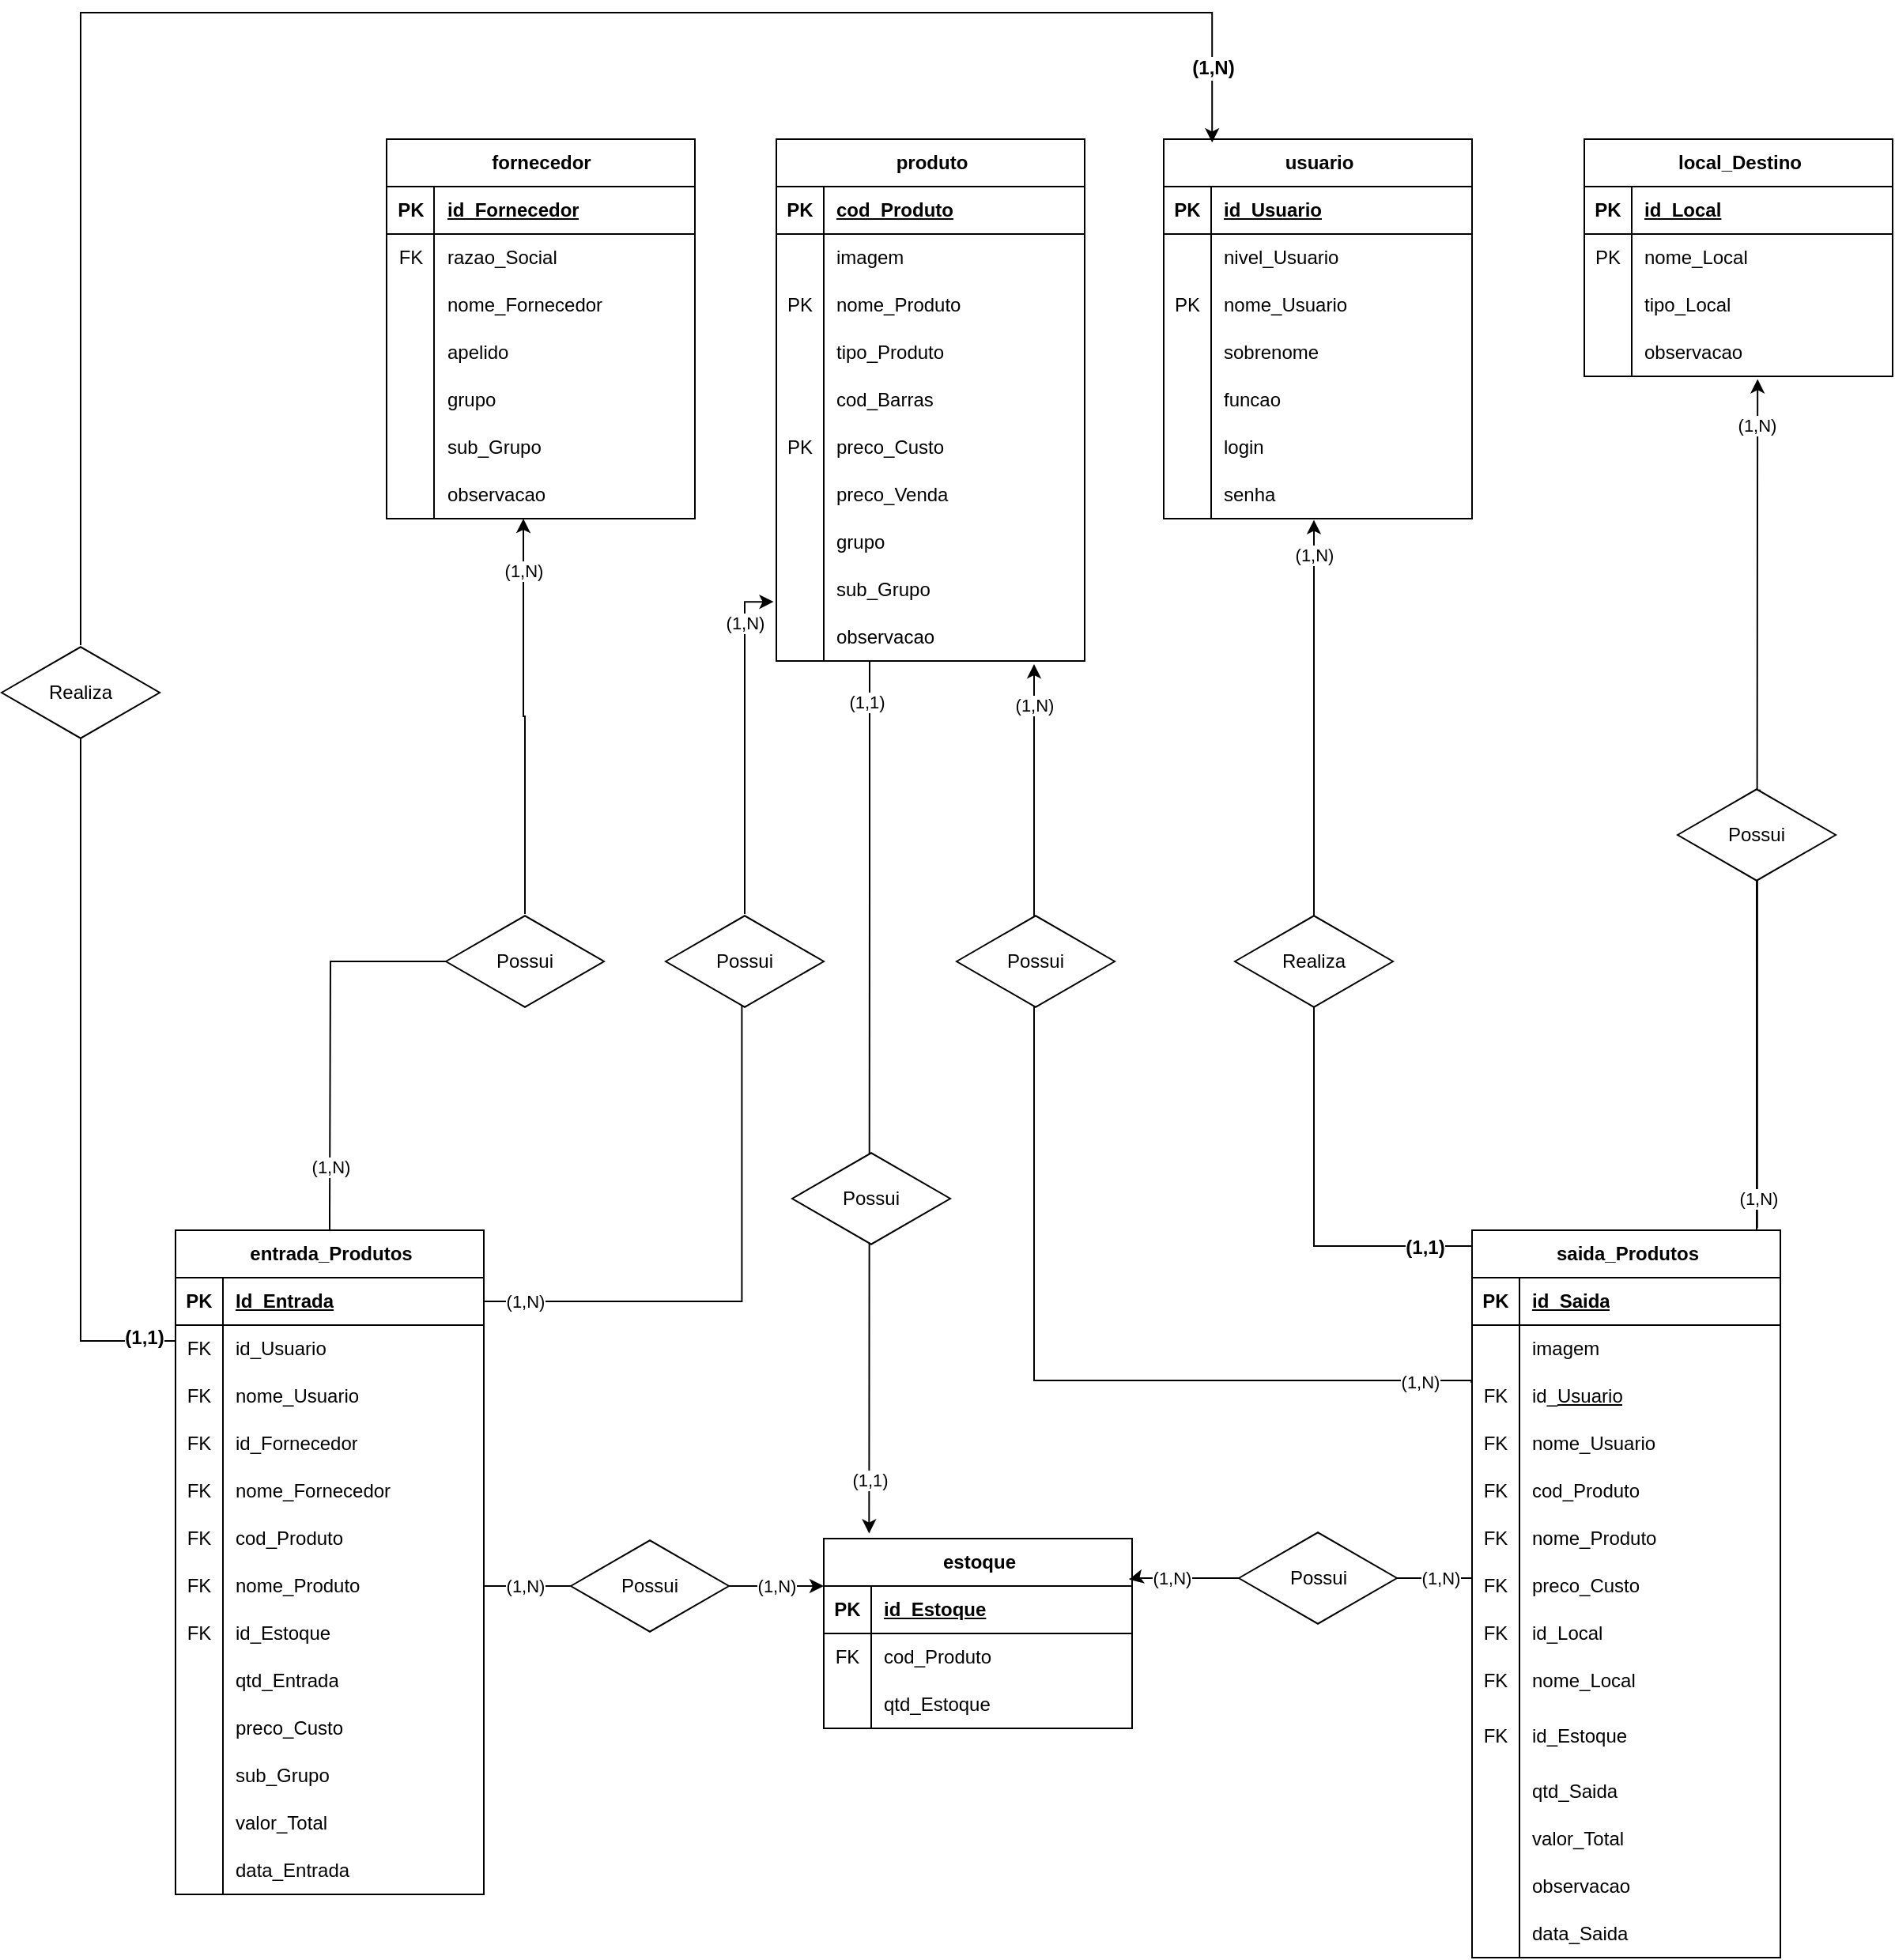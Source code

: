 <mxfile version="24.7.17">
  <diagram id="C5RBs43oDa-KdzZeNtuy" name="Page-1">
    <mxGraphModel dx="1932" dy="1727" grid="1" gridSize="10" guides="1" tooltips="1" connect="1" arrows="1" fold="1" page="1" pageScale="1" pageWidth="827" pageHeight="1169" math="0" shadow="0">
      <root>
        <mxCell id="WIyWlLk6GJQsqaUBKTNV-0" />
        <mxCell id="WIyWlLk6GJQsqaUBKTNV-1" parent="WIyWlLk6GJQsqaUBKTNV-0" />
        <mxCell id="lKnoCKpCPk8ZHS4uRYBN-2" style="edgeStyle=orthogonalEdgeStyle;rounded=0;orthogonalLoop=1;jettySize=auto;html=1;entryX=0.485;entryY=1.028;entryDx=0;entryDy=0;entryPerimeter=0;exitX=0.003;exitY=0.032;exitDx=0;exitDy=0;exitPerimeter=0;" parent="WIyWlLk6GJQsqaUBKTNV-1" target="MutGoO2yw-I-D3ueIOyV-120" edge="1" source="MutGoO2yw-I-D3ueIOyV-188">
          <mxGeometry relative="1" as="geometry">
            <Array as="points">
              <mxPoint x="691" y="400" />
              <mxPoint x="590" y="400" />
              <mxPoint x="590" y="-59" />
            </Array>
            <mxPoint x="680" y="400" as="sourcePoint" />
            <mxPoint x="510.091" y="-260" as="targetPoint" />
          </mxGeometry>
        </mxCell>
        <mxCell id="lKnoCKpCPk8ZHS4uRYBN-22" value="(1,N)" style="edgeLabel;html=1;align=center;verticalAlign=middle;resizable=0;points=[];" parent="lKnoCKpCPk8ZHS4uRYBN-2" vertex="1" connectable="0">
          <mxGeometry x="0.923" y="-3" relative="1" as="geometry">
            <mxPoint x="-3" as="offset" />
          </mxGeometry>
        </mxCell>
        <mxCell id="MutGoO2yw-I-D3ueIOyV-222" value="(1,1)" style="edgeLabel;html=1;align=center;verticalAlign=middle;resizable=0;points=[];rounded=0;shadow=0;comic=0;strokeColor=default;fontFamily=Helvetica;fontSize=12;fontColor=default;fontStyle=1;autosize=0;fillColor=default;" parent="lKnoCKpCPk8ZHS4uRYBN-2" vertex="1" connectable="0">
          <mxGeometry x="-0.578" relative="1" as="geometry">
            <mxPoint x="70" y="14" as="offset" />
          </mxGeometry>
        </mxCell>
        <mxCell id="lKnoCKpCPk8ZHS4uRYBN-3" style="edgeStyle=orthogonalEdgeStyle;rounded=0;orthogonalLoop=1;jettySize=auto;html=1;exitX=0.415;exitY=0.205;exitDx=0;exitDy=0;entryX=0.562;entryY=1.058;entryDx=0;entryDy=0;entryPerimeter=0;exitPerimeter=0;" parent="WIyWlLk6GJQsqaUBKTNV-1" source="lKnoCKpCPk8ZHS4uRYBN-23" target="MutGoO2yw-I-D3ueIOyV-133" edge="1">
          <mxGeometry relative="1" as="geometry">
            <Array as="points">
              <mxPoint x="870" y="122" />
              <mxPoint x="870" y="390" />
            </Array>
            <mxPoint x="680" y="390" as="sourcePoint" />
            <mxPoint x="780" y="-279.909" as="targetPoint" />
          </mxGeometry>
        </mxCell>
        <mxCell id="lKnoCKpCPk8ZHS4uRYBN-25" value="(1,N)" style="edgeLabel;html=1;align=center;verticalAlign=middle;resizable=0;points=[];" parent="lKnoCKpCPk8ZHS4uRYBN-3" vertex="1" connectable="0">
          <mxGeometry x="0.878" relative="1" as="geometry">
            <mxPoint x="-1" y="-21" as="offset" />
          </mxGeometry>
        </mxCell>
        <mxCell id="lKnoCKpCPk8ZHS4uRYBN-4" style="edgeStyle=orthogonalEdgeStyle;rounded=0;orthogonalLoop=1;jettySize=auto;html=1;exitX=-0.002;exitY=0.217;exitDx=0;exitDy=0;exitPerimeter=0;entryX=0.832;entryY=1.04;entryDx=0;entryDy=0;entryPerimeter=0;" parent="WIyWlLk6GJQsqaUBKTNV-1" source="MutGoO2yw-I-D3ueIOyV-195" target="MutGoO2yw-I-D3ueIOyV-98" edge="1">
          <mxGeometry relative="1" as="geometry">
            <mxPoint x="721.04" y="442.59" as="sourcePoint" />
            <mxPoint x="418.87" y="60.0" as="targetPoint" />
            <Array as="points">
              <mxPoint x="690" y="485" />
              <mxPoint x="413" y="485" />
              <mxPoint x="413" y="32" />
              <mxPoint x="412" y="32" />
            </Array>
          </mxGeometry>
        </mxCell>
        <mxCell id="lKnoCKpCPk8ZHS4uRYBN-18" value="&lt;div&gt;&lt;br&gt;&lt;/div&gt;&lt;div&gt;&lt;br&gt;&lt;/div&gt;" style="edgeLabel;html=1;align=center;verticalAlign=middle;resizable=0;points=[];" parent="lKnoCKpCPk8ZHS4uRYBN-4" vertex="1" connectable="0">
          <mxGeometry x="-0.929" y="4" relative="1" as="geometry">
            <mxPoint as="offset" />
          </mxGeometry>
        </mxCell>
        <mxCell id="lKnoCKpCPk8ZHS4uRYBN-19" value="(1,N)" style="edgeLabel;html=1;align=center;verticalAlign=middle;resizable=0;points=[];" parent="lKnoCKpCPk8ZHS4uRYBN-4" vertex="1" connectable="0">
          <mxGeometry x="0.924" relative="1" as="geometry">
            <mxPoint as="offset" />
          </mxGeometry>
        </mxCell>
        <mxCell id="lKnoCKpCPk8ZHS4uRYBN-20" value="(1,N)" style="edgeLabel;html=1;align=center;verticalAlign=middle;resizable=0;points=[];" parent="lKnoCKpCPk8ZHS4uRYBN-4" vertex="1" connectable="0">
          <mxGeometry x="-0.927" y="7" relative="1" as="geometry">
            <mxPoint x="-8" y="-6" as="offset" />
          </mxGeometry>
        </mxCell>
        <mxCell id="lKnoCKpCPk8ZHS4uRYBN-6" style="edgeStyle=orthogonalEdgeStyle;rounded=0;orthogonalLoop=1;jettySize=auto;html=1;entryX=0.446;entryY=1.032;entryDx=0;entryDy=0;entryPerimeter=0;" parent="WIyWlLk6GJQsqaUBKTNV-1" source="lKnoCKpCPk8ZHS4uRYBN-9" target="MutGoO2yw-I-D3ueIOyV-63" edge="1">
          <mxGeometry relative="1" as="geometry">
            <mxPoint x="70" y="190" as="sourcePoint" />
            <mxPoint x="90" y="90" as="targetPoint" />
            <Array as="points">
              <mxPoint x="91" y="65" />
              <mxPoint x="90" y="65" />
              <mxPoint x="90" y="-60" />
            </Array>
          </mxGeometry>
        </mxCell>
        <mxCell id="lKnoCKpCPk8ZHS4uRYBN-11" value="(1,N)" style="edgeLabel;html=1;align=center;verticalAlign=middle;resizable=0;points=[];" parent="lKnoCKpCPk8ZHS4uRYBN-6" vertex="1" connectable="0">
          <mxGeometry x="0.727" relative="1" as="geometry">
            <mxPoint as="offset" />
          </mxGeometry>
        </mxCell>
        <mxCell id="lKnoCKpCPk8ZHS4uRYBN-7" style="edgeStyle=orthogonalEdgeStyle;rounded=0;orthogonalLoop=1;jettySize=auto;html=1;entryX=-0.009;entryY=0.752;entryDx=0;entryDy=0;entryPerimeter=0;" parent="WIyWlLk6GJQsqaUBKTNV-1" source="lKnoCKpCPk8ZHS4uRYBN-13" target="MutGoO2yw-I-D3ueIOyV-95" edge="1">
          <mxGeometry relative="1" as="geometry">
            <mxPoint x="140" y="400" as="sourcePoint" />
            <mxPoint x="610" y="70" as="targetPoint" />
            <Array as="points">
              <mxPoint x="230" y="-7" />
            </Array>
          </mxGeometry>
        </mxCell>
        <mxCell id="lKnoCKpCPk8ZHS4uRYBN-15" value="(1,N)" style="edgeLabel;html=1;align=center;verticalAlign=middle;resizable=0;points=[];" parent="lKnoCKpCPk8ZHS4uRYBN-7" vertex="1" connectable="0">
          <mxGeometry x="0.713" relative="1" as="geometry">
            <mxPoint as="offset" />
          </mxGeometry>
        </mxCell>
        <mxCell id="lKnoCKpCPk8ZHS4uRYBN-10" value="" style="edgeStyle=orthogonalEdgeStyle;rounded=0;orthogonalLoop=1;jettySize=auto;html=1;exitX=0.5;exitY=0;exitDx=0;exitDy=0;entryX=0.49;entryY=0.333;entryDx=0;entryDy=0;entryPerimeter=0;" parent="WIyWlLk6GJQsqaUBKTNV-1" target="lKnoCKpCPk8ZHS4uRYBN-9" edge="1" source="MutGoO2yw-I-D3ueIOyV-145">
          <mxGeometry relative="1" as="geometry">
            <mxPoint x="101" y="380" as="sourcePoint" />
            <mxPoint x="99" y="89" as="targetPoint" />
            <Array as="points">
              <mxPoint x="-33" y="380" />
              <mxPoint x="-32" y="380" />
              <mxPoint x="-32" y="220" />
              <mxPoint x="90" y="220" />
            </Array>
          </mxGeometry>
        </mxCell>
        <mxCell id="lKnoCKpCPk8ZHS4uRYBN-12" value="(1,N)" style="edgeLabel;html=1;align=center;verticalAlign=middle;resizable=0;points=[];" parent="lKnoCKpCPk8ZHS4uRYBN-10" vertex="1" connectable="0">
          <mxGeometry x="-0.733" relative="1" as="geometry">
            <mxPoint as="offset" />
          </mxGeometry>
        </mxCell>
        <mxCell id="lKnoCKpCPk8ZHS4uRYBN-9" value="Possui" style="html=1;whiteSpace=wrap;aspect=fixed;shape=isoRectangle;" parent="WIyWlLk6GJQsqaUBKTNV-1" vertex="1">
          <mxGeometry x="41" y="190" width="100" height="60" as="geometry" />
        </mxCell>
        <mxCell id="lKnoCKpCPk8ZHS4uRYBN-14" value="" style="edgeStyle=orthogonalEdgeStyle;rounded=0;orthogonalLoop=1;jettySize=auto;html=1;exitX=1;exitY=0.5;exitDx=0;exitDy=0;entryX=0.482;entryY=0.07;entryDx=0;entryDy=0;entryPerimeter=0;" parent="WIyWlLk6GJQsqaUBKTNV-1" source="MutGoO2yw-I-D3ueIOyV-146" target="lKnoCKpCPk8ZHS4uRYBN-13" edge="1">
          <mxGeometry relative="1" as="geometry">
            <mxPoint x="161" y="400" as="sourcePoint" />
            <mxPoint x="294" y="90" as="targetPoint" />
            <Array as="points">
              <mxPoint x="228" y="435" />
            </Array>
          </mxGeometry>
        </mxCell>
        <mxCell id="lKnoCKpCPk8ZHS4uRYBN-16" value="(1,N)" style="edgeLabel;html=1;align=center;verticalAlign=middle;resizable=0;points=[];" parent="lKnoCKpCPk8ZHS4uRYBN-14" vertex="1" connectable="0">
          <mxGeometry x="-0.922" y="-2" relative="1" as="geometry">
            <mxPoint x="10" y="-2" as="offset" />
          </mxGeometry>
        </mxCell>
        <mxCell id="lKnoCKpCPk8ZHS4uRYBN-13" value="Possui" style="html=1;whiteSpace=wrap;aspect=fixed;shape=isoRectangle;" parent="WIyWlLk6GJQsqaUBKTNV-1" vertex="1">
          <mxGeometry x="180" y="190" width="100" height="60" as="geometry" />
        </mxCell>
        <mxCell id="lKnoCKpCPk8ZHS4uRYBN-17" value="Possui" style="html=1;whiteSpace=wrap;aspect=fixed;shape=isoRectangle;" parent="WIyWlLk6GJQsqaUBKTNV-1" vertex="1">
          <mxGeometry x="364" y="190" width="100" height="60" as="geometry" />
        </mxCell>
        <mxCell id="lKnoCKpCPk8ZHS4uRYBN-21" value="Realiza" style="html=1;whiteSpace=wrap;aspect=fixed;shape=isoRectangle;" parent="WIyWlLk6GJQsqaUBKTNV-1" vertex="1">
          <mxGeometry x="540" y="190" width="100" height="60" as="geometry" />
        </mxCell>
        <mxCell id="MutGoO2yw-I-D3ueIOyV-0" value="&lt;div&gt;fornecedor&lt;/div&gt;" style="shape=table;startSize=30;container=1;collapsible=1;childLayout=tableLayout;fixedRows=1;rowLines=0;fontStyle=1;align=center;resizeLast=1;html=1;rounded=0;shadow=0;comic=0;enumerate=0;moveCells=1;treeMoving=0;treeFolding=0;resizeHeight=0;resizeWidth=0;fixedWidth=0;autosize=0;movableLabel=0;top=1;bottom=1;right=1;swimlaneHead=1;swimlaneBody=1;horizontal=1;absoluteArcSize=0;columnLines=1;resizeLastRow=0;" parent="WIyWlLk6GJQsqaUBKTNV-1" vertex="1">
          <mxGeometry x="3.5" y="-300" width="195" height="240" as="geometry">
            <mxRectangle x="35" y="-110" width="100" height="30" as="alternateBounds" />
          </mxGeometry>
        </mxCell>
        <mxCell id="MutGoO2yw-I-D3ueIOyV-1" value="" style="shape=tableRow;horizontal=0;startSize=0;swimlaneHead=0;swimlaneBody=0;fillColor=none;collapsible=0;dropTarget=0;points=[[0,0.5],[1,0.5]];portConstraint=eastwest;top=0;left=0;right=0;bottom=1;" parent="MutGoO2yw-I-D3ueIOyV-0" vertex="1">
          <mxGeometry y="30" width="195" height="30" as="geometry" />
        </mxCell>
        <mxCell id="MutGoO2yw-I-D3ueIOyV-2" value="PK" style="shape=partialRectangle;connectable=0;fillColor=none;top=0;left=0;bottom=0;right=0;fontStyle=1;overflow=hidden;whiteSpace=wrap;html=1;" parent="MutGoO2yw-I-D3ueIOyV-1" vertex="1">
          <mxGeometry width="30" height="30" as="geometry">
            <mxRectangle width="30" height="30" as="alternateBounds" />
          </mxGeometry>
        </mxCell>
        <mxCell id="MutGoO2yw-I-D3ueIOyV-3" value="&lt;div&gt;id_Fornecedor&lt;/div&gt;" style="shape=partialRectangle;connectable=0;fillColor=none;top=0;left=0;bottom=0;right=0;align=left;spacingLeft=6;fontStyle=5;overflow=hidden;whiteSpace=wrap;html=1;" parent="MutGoO2yw-I-D3ueIOyV-1" vertex="1">
          <mxGeometry x="30" width="165" height="30" as="geometry">
            <mxRectangle width="165" height="30" as="alternateBounds" />
          </mxGeometry>
        </mxCell>
        <mxCell id="MutGoO2yw-I-D3ueIOyV-4" value="" style="shape=tableRow;horizontal=0;startSize=0;swimlaneHead=0;swimlaneBody=0;fillColor=none;collapsible=0;dropTarget=0;points=[[0,0.5],[1,0.5]];portConstraint=eastwest;top=0;left=0;right=0;bottom=0;" parent="MutGoO2yw-I-D3ueIOyV-0" vertex="1">
          <mxGeometry y="60" width="195" height="30" as="geometry" />
        </mxCell>
        <mxCell id="MutGoO2yw-I-D3ueIOyV-5" value="FK" style="shape=partialRectangle;connectable=0;fillColor=none;top=0;left=0;bottom=0;right=0;editable=1;overflow=hidden;whiteSpace=wrap;html=1;" parent="MutGoO2yw-I-D3ueIOyV-4" vertex="1">
          <mxGeometry width="30" height="30" as="geometry">
            <mxRectangle width="30" height="30" as="alternateBounds" />
          </mxGeometry>
        </mxCell>
        <mxCell id="MutGoO2yw-I-D3ueIOyV-6" value="razao_Social" style="shape=partialRectangle;connectable=0;fillColor=none;top=0;left=0;bottom=0;right=0;align=left;spacingLeft=6;overflow=hidden;whiteSpace=wrap;html=1;" parent="MutGoO2yw-I-D3ueIOyV-4" vertex="1">
          <mxGeometry x="30" width="165" height="30" as="geometry">
            <mxRectangle width="165" height="30" as="alternateBounds" />
          </mxGeometry>
        </mxCell>
        <mxCell id="MutGoO2yw-I-D3ueIOyV-7" value="" style="shape=tableRow;horizontal=0;startSize=0;swimlaneHead=0;swimlaneBody=0;fillColor=none;collapsible=0;dropTarget=0;points=[[0,0.5],[1,0.5]];portConstraint=eastwest;top=0;left=0;right=0;bottom=0;" parent="MutGoO2yw-I-D3ueIOyV-0" vertex="1">
          <mxGeometry y="90" width="195" height="30" as="geometry" />
        </mxCell>
        <mxCell id="MutGoO2yw-I-D3ueIOyV-8" value="" style="shape=partialRectangle;connectable=0;fillColor=none;top=0;left=0;bottom=0;right=0;editable=1;overflow=hidden;whiteSpace=wrap;html=1;" parent="MutGoO2yw-I-D3ueIOyV-7" vertex="1">
          <mxGeometry width="30" height="30" as="geometry">
            <mxRectangle width="30" height="30" as="alternateBounds" />
          </mxGeometry>
        </mxCell>
        <mxCell id="MutGoO2yw-I-D3ueIOyV-9" value="nome_Fornecedor" style="shape=partialRectangle;connectable=0;fillColor=none;top=0;left=0;bottom=0;right=0;align=left;spacingLeft=6;overflow=hidden;whiteSpace=wrap;html=1;rowspan=1;noLabel=0;" parent="MutGoO2yw-I-D3ueIOyV-7" vertex="1">
          <mxGeometry x="30" width="165" height="30" as="geometry">
            <mxRectangle width="165" height="30" as="alternateBounds" />
          </mxGeometry>
        </mxCell>
        <mxCell id="MutGoO2yw-I-D3ueIOyV-10" value="" style="shape=tableRow;horizontal=0;startSize=0;swimlaneHead=0;swimlaneBody=0;fillColor=none;collapsible=0;dropTarget=0;points=[[0,0.5],[1,0.5]];portConstraint=eastwest;top=0;left=0;right=0;bottom=0;absoluteArcSize=0;" parent="MutGoO2yw-I-D3ueIOyV-0" vertex="1">
          <mxGeometry y="120" width="195" height="30" as="geometry" />
        </mxCell>
        <mxCell id="MutGoO2yw-I-D3ueIOyV-11" value="" style="shape=partialRectangle;connectable=0;fillColor=none;top=0;left=0;bottom=0;right=0;editable=1;overflow=hidden;whiteSpace=wrap;html=1;" parent="MutGoO2yw-I-D3ueIOyV-10" vertex="1">
          <mxGeometry width="30" height="30" as="geometry">
            <mxRectangle width="30" height="30" as="alternateBounds" />
          </mxGeometry>
        </mxCell>
        <mxCell id="MutGoO2yw-I-D3ueIOyV-12" value="&lt;div&gt;apelido&lt;/div&gt;" style="shape=partialRectangle;connectable=0;fillColor=none;top=0;left=0;bottom=0;right=0;align=left;spacingLeft=6;overflow=hidden;whiteSpace=wrap;html=1;" parent="MutGoO2yw-I-D3ueIOyV-10" vertex="1">
          <mxGeometry x="30" width="165" height="30" as="geometry">
            <mxRectangle width="165" height="30" as="alternateBounds" />
          </mxGeometry>
        </mxCell>
        <mxCell id="MutGoO2yw-I-D3ueIOyV-57" style="shape=tableRow;horizontal=0;startSize=0;swimlaneHead=0;swimlaneBody=0;fillColor=none;collapsible=0;dropTarget=0;points=[[0,0.5],[1,0.5]];portConstraint=eastwest;top=0;left=0;right=0;bottom=0;absoluteArcSize=0;" parent="MutGoO2yw-I-D3ueIOyV-0" vertex="1">
          <mxGeometry y="150" width="195" height="30" as="geometry" />
        </mxCell>
        <mxCell id="MutGoO2yw-I-D3ueIOyV-58" style="shape=partialRectangle;connectable=0;fillColor=none;top=0;left=0;bottom=0;right=0;editable=1;overflow=hidden;whiteSpace=wrap;html=1;" parent="MutGoO2yw-I-D3ueIOyV-57" vertex="1">
          <mxGeometry width="30" height="30" as="geometry">
            <mxRectangle width="30" height="30" as="alternateBounds" />
          </mxGeometry>
        </mxCell>
        <mxCell id="MutGoO2yw-I-D3ueIOyV-59" value="grupo" style="shape=partialRectangle;connectable=0;fillColor=none;top=0;left=0;bottom=0;right=0;align=left;spacingLeft=6;overflow=hidden;whiteSpace=wrap;html=1;" parent="MutGoO2yw-I-D3ueIOyV-57" vertex="1">
          <mxGeometry x="30" width="165" height="30" as="geometry">
            <mxRectangle width="165" height="30" as="alternateBounds" />
          </mxGeometry>
        </mxCell>
        <mxCell id="MutGoO2yw-I-D3ueIOyV-60" style="shape=tableRow;horizontal=0;startSize=0;swimlaneHead=0;swimlaneBody=0;fillColor=none;collapsible=0;dropTarget=0;points=[[0,0.5],[1,0.5]];portConstraint=eastwest;top=0;left=0;right=0;bottom=0;absoluteArcSize=0;" parent="MutGoO2yw-I-D3ueIOyV-0" vertex="1">
          <mxGeometry y="180" width="195" height="30" as="geometry" />
        </mxCell>
        <mxCell id="MutGoO2yw-I-D3ueIOyV-61" style="shape=partialRectangle;connectable=0;fillColor=none;top=0;left=0;bottom=0;right=0;editable=1;overflow=hidden;whiteSpace=wrap;html=1;" parent="MutGoO2yw-I-D3ueIOyV-60" vertex="1">
          <mxGeometry width="30" height="30" as="geometry">
            <mxRectangle width="30" height="30" as="alternateBounds" />
          </mxGeometry>
        </mxCell>
        <mxCell id="MutGoO2yw-I-D3ueIOyV-62" value="&lt;div&gt;sub_Grupo&lt;/div&gt;" style="shape=partialRectangle;connectable=0;fillColor=none;top=0;left=0;bottom=0;right=0;align=left;spacingLeft=6;overflow=hidden;whiteSpace=wrap;html=1;" parent="MutGoO2yw-I-D3ueIOyV-60" vertex="1">
          <mxGeometry x="30" width="165" height="30" as="geometry">
            <mxRectangle width="165" height="30" as="alternateBounds" />
          </mxGeometry>
        </mxCell>
        <mxCell id="MutGoO2yw-I-D3ueIOyV-63" style="shape=tableRow;horizontal=0;startSize=0;swimlaneHead=0;swimlaneBody=0;fillColor=none;collapsible=0;dropTarget=0;points=[[0,0.5],[1,0.5]];portConstraint=eastwest;top=0;left=0;right=0;bottom=0;absoluteArcSize=0;" parent="MutGoO2yw-I-D3ueIOyV-0" vertex="1">
          <mxGeometry y="210" width="195" height="30" as="geometry" />
        </mxCell>
        <mxCell id="MutGoO2yw-I-D3ueIOyV-64" style="shape=partialRectangle;connectable=0;fillColor=none;top=0;left=0;bottom=0;right=0;editable=1;overflow=hidden;whiteSpace=wrap;html=1;" parent="MutGoO2yw-I-D3ueIOyV-63" vertex="1">
          <mxGeometry width="30" height="30" as="geometry">
            <mxRectangle width="30" height="30" as="alternateBounds" />
          </mxGeometry>
        </mxCell>
        <mxCell id="MutGoO2yw-I-D3ueIOyV-65" value="&lt;div&gt;observacao&lt;/div&gt;" style="shape=partialRectangle;connectable=0;fillColor=none;top=0;left=0;bottom=0;right=0;align=left;spacingLeft=6;overflow=hidden;whiteSpace=wrap;html=1;" parent="MutGoO2yw-I-D3ueIOyV-63" vertex="1">
          <mxGeometry x="30" width="165" height="30" as="geometry">
            <mxRectangle width="165" height="30" as="alternateBounds" />
          </mxGeometry>
        </mxCell>
        <mxCell id="MutGoO2yw-I-D3ueIOyV-69" value="&lt;div&gt;produto&lt;/div&gt;" style="shape=table;startSize=30;container=1;collapsible=1;childLayout=tableLayout;fixedRows=1;rowLines=0;fontStyle=1;align=center;resizeLast=1;html=1;rounded=0;shadow=0;comic=0;enumerate=0;moveCells=1;treeMoving=0;treeFolding=0;resizeHeight=0;resizeWidth=0;fixedWidth=0;autosize=0;movableLabel=0;top=1;bottom=1;right=1;swimlaneHead=1;swimlaneBody=1;horizontal=1;absoluteArcSize=0;columnLines=1;resizeLastRow=0;" parent="WIyWlLk6GJQsqaUBKTNV-1" vertex="1">
          <mxGeometry x="250" y="-300" width="195" height="330" as="geometry">
            <mxRectangle x="35" y="-110" width="100" height="30" as="alternateBounds" />
          </mxGeometry>
        </mxCell>
        <mxCell id="MutGoO2yw-I-D3ueIOyV-70" value="" style="shape=tableRow;horizontal=0;startSize=0;swimlaneHead=0;swimlaneBody=0;fillColor=none;collapsible=0;dropTarget=0;points=[[0,0.5],[1,0.5]];portConstraint=eastwest;top=0;left=0;right=0;bottom=1;" parent="MutGoO2yw-I-D3ueIOyV-69" vertex="1">
          <mxGeometry y="30" width="195" height="30" as="geometry" />
        </mxCell>
        <mxCell id="MutGoO2yw-I-D3ueIOyV-71" value="PK" style="shape=partialRectangle;connectable=0;fillColor=none;top=0;left=0;bottom=0;right=0;fontStyle=1;overflow=hidden;whiteSpace=wrap;html=1;" parent="MutGoO2yw-I-D3ueIOyV-70" vertex="1">
          <mxGeometry width="30" height="30" as="geometry">
            <mxRectangle width="30" height="30" as="alternateBounds" />
          </mxGeometry>
        </mxCell>
        <mxCell id="MutGoO2yw-I-D3ueIOyV-72" value="&lt;div&gt;cod_Produto&lt;/div&gt;" style="shape=partialRectangle;connectable=0;fillColor=none;top=0;left=0;bottom=0;right=0;align=left;spacingLeft=6;fontStyle=5;overflow=hidden;whiteSpace=wrap;html=1;" parent="MutGoO2yw-I-D3ueIOyV-70" vertex="1">
          <mxGeometry x="30" width="165" height="30" as="geometry">
            <mxRectangle width="165" height="30" as="alternateBounds" />
          </mxGeometry>
        </mxCell>
        <mxCell id="MutGoO2yw-I-D3ueIOyV-73" value="" style="shape=tableRow;horizontal=0;startSize=0;swimlaneHead=0;swimlaneBody=0;fillColor=none;collapsible=0;dropTarget=0;points=[[0,0.5],[1,0.5]];portConstraint=eastwest;top=0;left=0;right=0;bottom=0;" parent="MutGoO2yw-I-D3ueIOyV-69" vertex="1">
          <mxGeometry y="60" width="195" height="30" as="geometry" />
        </mxCell>
        <mxCell id="MutGoO2yw-I-D3ueIOyV-74" value="" style="shape=partialRectangle;connectable=0;fillColor=none;top=0;left=0;bottom=0;right=0;editable=1;overflow=hidden;whiteSpace=wrap;html=1;" parent="MutGoO2yw-I-D3ueIOyV-73" vertex="1">
          <mxGeometry width="30" height="30" as="geometry">
            <mxRectangle width="30" height="30" as="alternateBounds" />
          </mxGeometry>
        </mxCell>
        <mxCell id="MutGoO2yw-I-D3ueIOyV-75" value="imagem" style="shape=partialRectangle;connectable=0;fillColor=none;top=0;left=0;bottom=0;right=0;align=left;spacingLeft=6;overflow=hidden;whiteSpace=wrap;html=1;" parent="MutGoO2yw-I-D3ueIOyV-73" vertex="1">
          <mxGeometry x="30" width="165" height="30" as="geometry">
            <mxRectangle width="165" height="30" as="alternateBounds" />
          </mxGeometry>
        </mxCell>
        <mxCell id="MutGoO2yw-I-D3ueIOyV-76" value="" style="shape=tableRow;horizontal=0;startSize=0;swimlaneHead=0;swimlaneBody=0;fillColor=none;collapsible=0;dropTarget=0;points=[[0,0.5],[1,0.5]];portConstraint=eastwest;top=0;left=0;right=0;bottom=0;" parent="MutGoO2yw-I-D3ueIOyV-69" vertex="1">
          <mxGeometry y="90" width="195" height="30" as="geometry" />
        </mxCell>
        <mxCell id="MutGoO2yw-I-D3ueIOyV-77" value="PK" style="shape=partialRectangle;connectable=0;fillColor=none;top=0;left=0;bottom=0;right=0;editable=1;overflow=hidden;whiteSpace=wrap;html=1;" parent="MutGoO2yw-I-D3ueIOyV-76" vertex="1">
          <mxGeometry width="30" height="30" as="geometry">
            <mxRectangle width="30" height="30" as="alternateBounds" />
          </mxGeometry>
        </mxCell>
        <mxCell id="MutGoO2yw-I-D3ueIOyV-78" value="nome_Produto" style="shape=partialRectangle;connectable=0;fillColor=none;top=0;left=0;bottom=0;right=0;align=left;spacingLeft=6;overflow=hidden;whiteSpace=wrap;html=1;rowspan=1;noLabel=0;" parent="MutGoO2yw-I-D3ueIOyV-76" vertex="1">
          <mxGeometry x="30" width="165" height="30" as="geometry">
            <mxRectangle width="165" height="30" as="alternateBounds" />
          </mxGeometry>
        </mxCell>
        <mxCell id="MutGoO2yw-I-D3ueIOyV-79" value="" style="shape=tableRow;horizontal=0;startSize=0;swimlaneHead=0;swimlaneBody=0;fillColor=none;collapsible=0;dropTarget=0;points=[[0,0.5],[1,0.5]];portConstraint=eastwest;top=0;left=0;right=0;bottom=0;absoluteArcSize=0;" parent="MutGoO2yw-I-D3ueIOyV-69" vertex="1">
          <mxGeometry y="120" width="195" height="30" as="geometry" />
        </mxCell>
        <mxCell id="MutGoO2yw-I-D3ueIOyV-80" value="" style="shape=partialRectangle;connectable=0;fillColor=none;top=0;left=0;bottom=0;right=0;editable=1;overflow=hidden;whiteSpace=wrap;html=1;" parent="MutGoO2yw-I-D3ueIOyV-79" vertex="1">
          <mxGeometry width="30" height="30" as="geometry">
            <mxRectangle width="30" height="30" as="alternateBounds" />
          </mxGeometry>
        </mxCell>
        <mxCell id="MutGoO2yw-I-D3ueIOyV-81" value="tipo_Produto" style="shape=partialRectangle;connectable=0;fillColor=none;top=0;left=0;bottom=0;right=0;align=left;spacingLeft=6;overflow=hidden;whiteSpace=wrap;html=1;" parent="MutGoO2yw-I-D3ueIOyV-79" vertex="1">
          <mxGeometry x="30" width="165" height="30" as="geometry">
            <mxRectangle width="165" height="30" as="alternateBounds" />
          </mxGeometry>
        </mxCell>
        <mxCell id="MutGoO2yw-I-D3ueIOyV-82" style="shape=tableRow;horizontal=0;startSize=0;swimlaneHead=0;swimlaneBody=0;fillColor=none;collapsible=0;dropTarget=0;points=[[0,0.5],[1,0.5]];portConstraint=eastwest;top=0;left=0;right=0;bottom=0;absoluteArcSize=0;" parent="MutGoO2yw-I-D3ueIOyV-69" vertex="1">
          <mxGeometry y="150" width="195" height="30" as="geometry" />
        </mxCell>
        <mxCell id="MutGoO2yw-I-D3ueIOyV-83" style="shape=partialRectangle;connectable=0;fillColor=none;top=0;left=0;bottom=0;right=0;editable=1;overflow=hidden;whiteSpace=wrap;html=1;" parent="MutGoO2yw-I-D3ueIOyV-82" vertex="1">
          <mxGeometry width="30" height="30" as="geometry">
            <mxRectangle width="30" height="30" as="alternateBounds" />
          </mxGeometry>
        </mxCell>
        <mxCell id="MutGoO2yw-I-D3ueIOyV-84" value="cod_Barras" style="shape=partialRectangle;connectable=0;fillColor=none;top=0;left=0;bottom=0;right=0;align=left;spacingLeft=6;overflow=hidden;whiteSpace=wrap;html=1;" parent="MutGoO2yw-I-D3ueIOyV-82" vertex="1">
          <mxGeometry x="30" width="165" height="30" as="geometry">
            <mxRectangle width="165" height="30" as="alternateBounds" />
          </mxGeometry>
        </mxCell>
        <mxCell id="MutGoO2yw-I-D3ueIOyV-85" style="shape=tableRow;horizontal=0;startSize=0;swimlaneHead=0;swimlaneBody=0;fillColor=none;collapsible=0;dropTarget=0;points=[[0,0.5],[1,0.5]];portConstraint=eastwest;top=0;left=0;right=0;bottom=0;absoluteArcSize=0;" parent="MutGoO2yw-I-D3ueIOyV-69" vertex="1">
          <mxGeometry y="180" width="195" height="30" as="geometry" />
        </mxCell>
        <mxCell id="MutGoO2yw-I-D3ueIOyV-86" value="PK" style="shape=partialRectangle;connectable=0;fillColor=none;top=0;left=0;bottom=0;right=0;editable=1;overflow=hidden;whiteSpace=wrap;html=1;" parent="MutGoO2yw-I-D3ueIOyV-85" vertex="1">
          <mxGeometry width="30" height="30" as="geometry">
            <mxRectangle width="30" height="30" as="alternateBounds" />
          </mxGeometry>
        </mxCell>
        <mxCell id="MutGoO2yw-I-D3ueIOyV-87" value="preco_Custo" style="shape=partialRectangle;connectable=0;fillColor=none;top=0;left=0;bottom=0;right=0;align=left;spacingLeft=6;overflow=hidden;whiteSpace=wrap;html=1;" parent="MutGoO2yw-I-D3ueIOyV-85" vertex="1">
          <mxGeometry x="30" width="165" height="30" as="geometry">
            <mxRectangle width="165" height="30" as="alternateBounds" />
          </mxGeometry>
        </mxCell>
        <mxCell id="MutGoO2yw-I-D3ueIOyV-88" style="shape=tableRow;horizontal=0;startSize=0;swimlaneHead=0;swimlaneBody=0;fillColor=none;collapsible=0;dropTarget=0;points=[[0,0.5],[1,0.5]];portConstraint=eastwest;top=0;left=0;right=0;bottom=0;absoluteArcSize=0;" parent="MutGoO2yw-I-D3ueIOyV-69" vertex="1">
          <mxGeometry y="210" width="195" height="30" as="geometry" />
        </mxCell>
        <mxCell id="MutGoO2yw-I-D3ueIOyV-89" style="shape=partialRectangle;connectable=0;fillColor=none;top=0;left=0;bottom=0;right=0;editable=1;overflow=hidden;whiteSpace=wrap;html=1;" parent="MutGoO2yw-I-D3ueIOyV-88" vertex="1">
          <mxGeometry width="30" height="30" as="geometry">
            <mxRectangle width="30" height="30" as="alternateBounds" />
          </mxGeometry>
        </mxCell>
        <mxCell id="MutGoO2yw-I-D3ueIOyV-90" value="preco_Venda" style="shape=partialRectangle;connectable=0;fillColor=none;top=0;left=0;bottom=0;right=0;align=left;spacingLeft=6;overflow=hidden;whiteSpace=wrap;html=1;" parent="MutGoO2yw-I-D3ueIOyV-88" vertex="1">
          <mxGeometry x="30" width="165" height="30" as="geometry">
            <mxRectangle width="165" height="30" as="alternateBounds" />
          </mxGeometry>
        </mxCell>
        <mxCell id="MutGoO2yw-I-D3ueIOyV-92" style="shape=tableRow;horizontal=0;startSize=0;swimlaneHead=0;swimlaneBody=0;fillColor=none;collapsible=0;dropTarget=0;points=[[0,0.5],[1,0.5]];portConstraint=eastwest;top=0;left=0;right=0;bottom=0;absoluteArcSize=0;" parent="MutGoO2yw-I-D3ueIOyV-69" vertex="1">
          <mxGeometry y="240" width="195" height="30" as="geometry" />
        </mxCell>
        <mxCell id="MutGoO2yw-I-D3ueIOyV-93" style="shape=partialRectangle;connectable=0;fillColor=none;top=0;left=0;bottom=0;right=0;editable=1;overflow=hidden;whiteSpace=wrap;html=1;" parent="MutGoO2yw-I-D3ueIOyV-92" vertex="1">
          <mxGeometry width="30" height="30" as="geometry">
            <mxRectangle width="30" height="30" as="alternateBounds" />
          </mxGeometry>
        </mxCell>
        <mxCell id="MutGoO2yw-I-D3ueIOyV-94" value="grupo" style="shape=partialRectangle;connectable=0;fillColor=none;top=0;left=0;bottom=0;right=0;align=left;spacingLeft=6;overflow=hidden;whiteSpace=wrap;html=1;" parent="MutGoO2yw-I-D3ueIOyV-92" vertex="1">
          <mxGeometry x="30" width="165" height="30" as="geometry">
            <mxRectangle width="165" height="30" as="alternateBounds" />
          </mxGeometry>
        </mxCell>
        <mxCell id="MutGoO2yw-I-D3ueIOyV-95" style="shape=tableRow;horizontal=0;startSize=0;swimlaneHead=0;swimlaneBody=0;fillColor=none;collapsible=0;dropTarget=0;points=[[0,0.5],[1,0.5]];portConstraint=eastwest;top=0;left=0;right=0;bottom=0;absoluteArcSize=0;" parent="MutGoO2yw-I-D3ueIOyV-69" vertex="1">
          <mxGeometry y="270" width="195" height="30" as="geometry" />
        </mxCell>
        <mxCell id="MutGoO2yw-I-D3ueIOyV-96" style="shape=partialRectangle;connectable=0;fillColor=none;top=0;left=0;bottom=0;right=0;editable=1;overflow=hidden;whiteSpace=wrap;html=1;" parent="MutGoO2yw-I-D3ueIOyV-95" vertex="1">
          <mxGeometry width="30" height="30" as="geometry">
            <mxRectangle width="30" height="30" as="alternateBounds" />
          </mxGeometry>
        </mxCell>
        <mxCell id="MutGoO2yw-I-D3ueIOyV-97" value="sub_Grupo" style="shape=partialRectangle;connectable=0;fillColor=none;top=0;left=0;bottom=0;right=0;align=left;spacingLeft=6;overflow=hidden;whiteSpace=wrap;html=1;" parent="MutGoO2yw-I-D3ueIOyV-95" vertex="1">
          <mxGeometry x="30" width="165" height="30" as="geometry">
            <mxRectangle width="165" height="30" as="alternateBounds" />
          </mxGeometry>
        </mxCell>
        <mxCell id="MutGoO2yw-I-D3ueIOyV-98" style="shape=tableRow;horizontal=0;startSize=0;swimlaneHead=0;swimlaneBody=0;fillColor=none;collapsible=0;dropTarget=0;points=[[0,0.5],[1,0.5]];portConstraint=eastwest;top=0;left=0;right=0;bottom=0;absoluteArcSize=0;" parent="MutGoO2yw-I-D3ueIOyV-69" vertex="1">
          <mxGeometry y="300" width="195" height="30" as="geometry" />
        </mxCell>
        <mxCell id="MutGoO2yw-I-D3ueIOyV-99" style="shape=partialRectangle;connectable=0;fillColor=none;top=0;left=0;bottom=0;right=0;editable=1;overflow=hidden;whiteSpace=wrap;html=1;" parent="MutGoO2yw-I-D3ueIOyV-98" vertex="1">
          <mxGeometry width="30" height="30" as="geometry">
            <mxRectangle width="30" height="30" as="alternateBounds" />
          </mxGeometry>
        </mxCell>
        <mxCell id="MutGoO2yw-I-D3ueIOyV-100" value="observacao" style="shape=partialRectangle;connectable=0;fillColor=none;top=0;left=0;bottom=0;right=0;align=left;spacingLeft=6;overflow=hidden;whiteSpace=wrap;html=1;" parent="MutGoO2yw-I-D3ueIOyV-98" vertex="1">
          <mxGeometry x="30" width="165" height="30" as="geometry">
            <mxRectangle width="165" height="30" as="alternateBounds" />
          </mxGeometry>
        </mxCell>
        <mxCell id="MutGoO2yw-I-D3ueIOyV-101" value="usuario" style="shape=table;startSize=30;container=1;collapsible=1;childLayout=tableLayout;fixedRows=1;rowLines=0;fontStyle=1;align=center;resizeLast=1;html=1;rounded=0;shadow=0;comic=0;enumerate=0;moveCells=1;treeMoving=0;treeFolding=0;resizeHeight=0;resizeWidth=0;fixedWidth=0;autosize=0;movableLabel=0;top=1;bottom=1;right=1;swimlaneHead=1;swimlaneBody=1;horizontal=1;absoluteArcSize=0;columnLines=1;resizeLastRow=0;" parent="WIyWlLk6GJQsqaUBKTNV-1" vertex="1">
          <mxGeometry x="495" y="-300" width="195" height="240" as="geometry">
            <mxRectangle x="35" y="-110" width="100" height="30" as="alternateBounds" />
          </mxGeometry>
        </mxCell>
        <mxCell id="MutGoO2yw-I-D3ueIOyV-102" value="" style="shape=tableRow;horizontal=0;startSize=0;swimlaneHead=0;swimlaneBody=0;fillColor=none;collapsible=0;dropTarget=0;points=[[0,0.5],[1,0.5]];portConstraint=eastwest;top=0;left=0;right=0;bottom=1;" parent="MutGoO2yw-I-D3ueIOyV-101" vertex="1">
          <mxGeometry y="30" width="195" height="30" as="geometry" />
        </mxCell>
        <mxCell id="MutGoO2yw-I-D3ueIOyV-103" value="PK" style="shape=partialRectangle;connectable=0;fillColor=none;top=0;left=0;bottom=0;right=0;fontStyle=1;overflow=hidden;whiteSpace=wrap;html=1;" parent="MutGoO2yw-I-D3ueIOyV-102" vertex="1">
          <mxGeometry width="30" height="30" as="geometry">
            <mxRectangle width="30" height="30" as="alternateBounds" />
          </mxGeometry>
        </mxCell>
        <mxCell id="MutGoO2yw-I-D3ueIOyV-104" value="&lt;div&gt;id_Usuario&lt;/div&gt;" style="shape=partialRectangle;connectable=0;fillColor=none;top=0;left=0;bottom=0;right=0;align=left;spacingLeft=6;fontStyle=5;overflow=hidden;whiteSpace=wrap;html=1;" parent="MutGoO2yw-I-D3ueIOyV-102" vertex="1">
          <mxGeometry x="30" width="165" height="30" as="geometry">
            <mxRectangle width="165" height="30" as="alternateBounds" />
          </mxGeometry>
        </mxCell>
        <mxCell id="MutGoO2yw-I-D3ueIOyV-105" value="" style="shape=tableRow;horizontal=0;startSize=0;swimlaneHead=0;swimlaneBody=0;fillColor=none;collapsible=0;dropTarget=0;points=[[0,0.5],[1,0.5]];portConstraint=eastwest;top=0;left=0;right=0;bottom=0;" parent="MutGoO2yw-I-D3ueIOyV-101" vertex="1">
          <mxGeometry y="60" width="195" height="30" as="geometry" />
        </mxCell>
        <mxCell id="MutGoO2yw-I-D3ueIOyV-106" value="" style="shape=partialRectangle;connectable=0;fillColor=none;top=0;left=0;bottom=0;right=0;editable=1;overflow=hidden;whiteSpace=wrap;html=1;" parent="MutGoO2yw-I-D3ueIOyV-105" vertex="1">
          <mxGeometry width="30" height="30" as="geometry">
            <mxRectangle width="30" height="30" as="alternateBounds" />
          </mxGeometry>
        </mxCell>
        <mxCell id="MutGoO2yw-I-D3ueIOyV-107" value="nivel_Usuario" style="shape=partialRectangle;connectable=0;fillColor=none;top=0;left=0;bottom=0;right=0;align=left;spacingLeft=6;overflow=hidden;whiteSpace=wrap;html=1;" parent="MutGoO2yw-I-D3ueIOyV-105" vertex="1">
          <mxGeometry x="30" width="165" height="30" as="geometry">
            <mxRectangle width="165" height="30" as="alternateBounds" />
          </mxGeometry>
        </mxCell>
        <mxCell id="MutGoO2yw-I-D3ueIOyV-108" value="" style="shape=tableRow;horizontal=0;startSize=0;swimlaneHead=0;swimlaneBody=0;fillColor=none;collapsible=0;dropTarget=0;points=[[0,0.5],[1,0.5]];portConstraint=eastwest;top=0;left=0;right=0;bottom=0;" parent="MutGoO2yw-I-D3ueIOyV-101" vertex="1">
          <mxGeometry y="90" width="195" height="30" as="geometry" />
        </mxCell>
        <mxCell id="MutGoO2yw-I-D3ueIOyV-109" value="PK" style="shape=partialRectangle;connectable=0;fillColor=none;top=0;left=0;bottom=0;right=0;editable=1;overflow=hidden;whiteSpace=wrap;html=1;" parent="MutGoO2yw-I-D3ueIOyV-108" vertex="1">
          <mxGeometry width="30" height="30" as="geometry">
            <mxRectangle width="30" height="30" as="alternateBounds" />
          </mxGeometry>
        </mxCell>
        <mxCell id="MutGoO2yw-I-D3ueIOyV-110" value="nome_Usuario" style="shape=partialRectangle;connectable=0;fillColor=none;top=0;left=0;bottom=0;right=0;align=left;spacingLeft=6;overflow=hidden;whiteSpace=wrap;html=1;rowspan=1;noLabel=0;" parent="MutGoO2yw-I-D3ueIOyV-108" vertex="1">
          <mxGeometry x="30" width="165" height="30" as="geometry">
            <mxRectangle width="165" height="30" as="alternateBounds" />
          </mxGeometry>
        </mxCell>
        <mxCell id="MutGoO2yw-I-D3ueIOyV-111" value="" style="shape=tableRow;horizontal=0;startSize=0;swimlaneHead=0;swimlaneBody=0;fillColor=none;collapsible=0;dropTarget=0;points=[[0,0.5],[1,0.5]];portConstraint=eastwest;top=0;left=0;right=0;bottom=0;absoluteArcSize=0;" parent="MutGoO2yw-I-D3ueIOyV-101" vertex="1">
          <mxGeometry y="120" width="195" height="30" as="geometry" />
        </mxCell>
        <mxCell id="MutGoO2yw-I-D3ueIOyV-112" value="" style="shape=partialRectangle;connectable=0;fillColor=none;top=0;left=0;bottom=0;right=0;editable=1;overflow=hidden;whiteSpace=wrap;html=1;" parent="MutGoO2yw-I-D3ueIOyV-111" vertex="1">
          <mxGeometry width="30" height="30" as="geometry">
            <mxRectangle width="30" height="30" as="alternateBounds" />
          </mxGeometry>
        </mxCell>
        <mxCell id="MutGoO2yw-I-D3ueIOyV-113" value="sobrenome" style="shape=partialRectangle;connectable=0;fillColor=none;top=0;left=0;bottom=0;right=0;align=left;spacingLeft=6;overflow=hidden;whiteSpace=wrap;html=1;" parent="MutGoO2yw-I-D3ueIOyV-111" vertex="1">
          <mxGeometry x="30" width="165" height="30" as="geometry">
            <mxRectangle width="165" height="30" as="alternateBounds" />
          </mxGeometry>
        </mxCell>
        <mxCell id="MutGoO2yw-I-D3ueIOyV-114" style="shape=tableRow;horizontal=0;startSize=0;swimlaneHead=0;swimlaneBody=0;fillColor=none;collapsible=0;dropTarget=0;points=[[0,0.5],[1,0.5]];portConstraint=eastwest;top=0;left=0;right=0;bottom=0;absoluteArcSize=0;" parent="MutGoO2yw-I-D3ueIOyV-101" vertex="1">
          <mxGeometry y="150" width="195" height="30" as="geometry" />
        </mxCell>
        <mxCell id="MutGoO2yw-I-D3ueIOyV-115" style="shape=partialRectangle;connectable=0;fillColor=none;top=0;left=0;bottom=0;right=0;editable=1;overflow=hidden;whiteSpace=wrap;html=1;" parent="MutGoO2yw-I-D3ueIOyV-114" vertex="1">
          <mxGeometry width="30" height="30" as="geometry">
            <mxRectangle width="30" height="30" as="alternateBounds" />
          </mxGeometry>
        </mxCell>
        <mxCell id="MutGoO2yw-I-D3ueIOyV-116" value="funcao" style="shape=partialRectangle;connectable=0;fillColor=none;top=0;left=0;bottom=0;right=0;align=left;spacingLeft=6;overflow=hidden;whiteSpace=wrap;html=1;" parent="MutGoO2yw-I-D3ueIOyV-114" vertex="1">
          <mxGeometry x="30" width="165" height="30" as="geometry">
            <mxRectangle width="165" height="30" as="alternateBounds" />
          </mxGeometry>
        </mxCell>
        <mxCell id="MutGoO2yw-I-D3ueIOyV-117" style="shape=tableRow;horizontal=0;startSize=0;swimlaneHead=0;swimlaneBody=0;fillColor=none;collapsible=0;dropTarget=0;points=[[0,0.5],[1,0.5]];portConstraint=eastwest;top=0;left=0;right=0;bottom=0;absoluteArcSize=0;" parent="MutGoO2yw-I-D3ueIOyV-101" vertex="1">
          <mxGeometry y="180" width="195" height="30" as="geometry" />
        </mxCell>
        <mxCell id="MutGoO2yw-I-D3ueIOyV-118" style="shape=partialRectangle;connectable=0;fillColor=none;top=0;left=0;bottom=0;right=0;editable=1;overflow=hidden;whiteSpace=wrap;html=1;" parent="MutGoO2yw-I-D3ueIOyV-117" vertex="1">
          <mxGeometry width="30" height="30" as="geometry">
            <mxRectangle width="30" height="30" as="alternateBounds" />
          </mxGeometry>
        </mxCell>
        <mxCell id="MutGoO2yw-I-D3ueIOyV-119" value="login" style="shape=partialRectangle;connectable=0;fillColor=none;top=0;left=0;bottom=0;right=0;align=left;spacingLeft=6;overflow=hidden;whiteSpace=wrap;html=1;" parent="MutGoO2yw-I-D3ueIOyV-117" vertex="1">
          <mxGeometry x="30" width="165" height="30" as="geometry">
            <mxRectangle width="165" height="30" as="alternateBounds" />
          </mxGeometry>
        </mxCell>
        <mxCell id="MutGoO2yw-I-D3ueIOyV-120" style="shape=tableRow;horizontal=0;startSize=0;swimlaneHead=0;swimlaneBody=0;fillColor=none;collapsible=0;dropTarget=0;points=[[0,0.5],[1,0.5]];portConstraint=eastwest;top=0;left=0;right=0;bottom=0;absoluteArcSize=0;" parent="MutGoO2yw-I-D3ueIOyV-101" vertex="1">
          <mxGeometry y="210" width="195" height="30" as="geometry" />
        </mxCell>
        <mxCell id="MutGoO2yw-I-D3ueIOyV-121" style="shape=partialRectangle;connectable=0;fillColor=none;top=0;left=0;bottom=0;right=0;editable=1;overflow=hidden;whiteSpace=wrap;html=1;" parent="MutGoO2yw-I-D3ueIOyV-120" vertex="1">
          <mxGeometry width="30" height="30" as="geometry">
            <mxRectangle width="30" height="30" as="alternateBounds" />
          </mxGeometry>
        </mxCell>
        <mxCell id="MutGoO2yw-I-D3ueIOyV-122" value="&lt;div&gt;senha&lt;/div&gt;" style="shape=partialRectangle;connectable=0;fillColor=none;top=0;left=0;bottom=0;right=0;align=left;spacingLeft=6;overflow=hidden;whiteSpace=wrap;html=1;" parent="MutGoO2yw-I-D3ueIOyV-120" vertex="1">
          <mxGeometry x="30" width="165" height="30" as="geometry">
            <mxRectangle width="165" height="30" as="alternateBounds" />
          </mxGeometry>
        </mxCell>
        <mxCell id="MutGoO2yw-I-D3ueIOyV-123" value="local_Destino" style="shape=table;startSize=30;container=1;collapsible=1;childLayout=tableLayout;fixedRows=1;rowLines=0;fontStyle=1;align=center;resizeLast=1;html=1;rounded=0;shadow=0;comic=0;enumerate=0;moveCells=1;treeMoving=0;treeFolding=0;resizeHeight=0;resizeWidth=0;fixedWidth=0;autosize=0;movableLabel=0;top=1;bottom=1;right=1;swimlaneHead=1;swimlaneBody=1;horizontal=1;absoluteArcSize=0;columnLines=1;resizeLastRow=0;" parent="WIyWlLk6GJQsqaUBKTNV-1" vertex="1">
          <mxGeometry x="761" y="-300" width="195" height="150" as="geometry">
            <mxRectangle x="35" y="-110" width="100" height="30" as="alternateBounds" />
          </mxGeometry>
        </mxCell>
        <mxCell id="MutGoO2yw-I-D3ueIOyV-124" value="" style="shape=tableRow;horizontal=0;startSize=0;swimlaneHead=0;swimlaneBody=0;fillColor=none;collapsible=0;dropTarget=0;points=[[0,0.5],[1,0.5]];portConstraint=eastwest;top=0;left=0;right=0;bottom=1;" parent="MutGoO2yw-I-D3ueIOyV-123" vertex="1">
          <mxGeometry y="30" width="195" height="30" as="geometry" />
        </mxCell>
        <mxCell id="MutGoO2yw-I-D3ueIOyV-125" value="PK" style="shape=partialRectangle;connectable=0;fillColor=none;top=0;left=0;bottom=0;right=0;fontStyle=1;overflow=hidden;whiteSpace=wrap;html=1;" parent="MutGoO2yw-I-D3ueIOyV-124" vertex="1">
          <mxGeometry width="30" height="30" as="geometry">
            <mxRectangle width="30" height="30" as="alternateBounds" />
          </mxGeometry>
        </mxCell>
        <mxCell id="MutGoO2yw-I-D3ueIOyV-126" value="&lt;div&gt;id_Local&lt;/div&gt;" style="shape=partialRectangle;connectable=0;fillColor=none;top=0;left=0;bottom=0;right=0;align=left;spacingLeft=6;fontStyle=5;overflow=hidden;whiteSpace=wrap;html=1;" parent="MutGoO2yw-I-D3ueIOyV-124" vertex="1">
          <mxGeometry x="30" width="165" height="30" as="geometry">
            <mxRectangle width="165" height="30" as="alternateBounds" />
          </mxGeometry>
        </mxCell>
        <mxCell id="MutGoO2yw-I-D3ueIOyV-127" value="" style="shape=tableRow;horizontal=0;startSize=0;swimlaneHead=0;swimlaneBody=0;fillColor=none;collapsible=0;dropTarget=0;points=[[0,0.5],[1,0.5]];portConstraint=eastwest;top=0;left=0;right=0;bottom=0;" parent="MutGoO2yw-I-D3ueIOyV-123" vertex="1">
          <mxGeometry y="60" width="195" height="30" as="geometry" />
        </mxCell>
        <mxCell id="MutGoO2yw-I-D3ueIOyV-128" value="PK" style="shape=partialRectangle;connectable=0;fillColor=none;top=0;left=0;bottom=0;right=0;editable=1;overflow=hidden;whiteSpace=wrap;html=1;" parent="MutGoO2yw-I-D3ueIOyV-127" vertex="1">
          <mxGeometry width="30" height="30" as="geometry">
            <mxRectangle width="30" height="30" as="alternateBounds" />
          </mxGeometry>
        </mxCell>
        <mxCell id="MutGoO2yw-I-D3ueIOyV-129" value="nome_Local" style="shape=partialRectangle;connectable=0;fillColor=none;top=0;left=0;bottom=0;right=0;align=left;spacingLeft=6;overflow=hidden;whiteSpace=wrap;html=1;" parent="MutGoO2yw-I-D3ueIOyV-127" vertex="1">
          <mxGeometry x="30" width="165" height="30" as="geometry">
            <mxRectangle width="165" height="30" as="alternateBounds" />
          </mxGeometry>
        </mxCell>
        <mxCell id="MutGoO2yw-I-D3ueIOyV-130" value="" style="shape=tableRow;horizontal=0;startSize=0;swimlaneHead=0;swimlaneBody=0;fillColor=none;collapsible=0;dropTarget=0;points=[[0,0.5],[1,0.5]];portConstraint=eastwest;top=0;left=0;right=0;bottom=0;" parent="MutGoO2yw-I-D3ueIOyV-123" vertex="1">
          <mxGeometry y="90" width="195" height="30" as="geometry" />
        </mxCell>
        <mxCell id="MutGoO2yw-I-D3ueIOyV-131" value="" style="shape=partialRectangle;connectable=0;fillColor=none;top=0;left=0;bottom=0;right=0;editable=1;overflow=hidden;whiteSpace=wrap;html=1;" parent="MutGoO2yw-I-D3ueIOyV-130" vertex="1">
          <mxGeometry width="30" height="30" as="geometry">
            <mxRectangle width="30" height="30" as="alternateBounds" />
          </mxGeometry>
        </mxCell>
        <mxCell id="MutGoO2yw-I-D3ueIOyV-132" value="tipo_Local" style="shape=partialRectangle;connectable=0;fillColor=none;top=0;left=0;bottom=0;right=0;align=left;spacingLeft=6;overflow=hidden;whiteSpace=wrap;html=1;rowspan=1;noLabel=0;" parent="MutGoO2yw-I-D3ueIOyV-130" vertex="1">
          <mxGeometry x="30" width="165" height="30" as="geometry">
            <mxRectangle width="165" height="30" as="alternateBounds" />
          </mxGeometry>
        </mxCell>
        <mxCell id="MutGoO2yw-I-D3ueIOyV-133" value="" style="shape=tableRow;horizontal=0;startSize=0;swimlaneHead=0;swimlaneBody=0;fillColor=none;collapsible=0;dropTarget=0;points=[[0,0.5],[1,0.5]];portConstraint=eastwest;top=0;left=0;right=0;bottom=0;absoluteArcSize=0;" parent="MutGoO2yw-I-D3ueIOyV-123" vertex="1">
          <mxGeometry y="120" width="195" height="30" as="geometry" />
        </mxCell>
        <mxCell id="MutGoO2yw-I-D3ueIOyV-134" value="" style="shape=partialRectangle;connectable=0;fillColor=none;top=0;left=0;bottom=0;right=0;editable=1;overflow=hidden;whiteSpace=wrap;html=1;" parent="MutGoO2yw-I-D3ueIOyV-133" vertex="1">
          <mxGeometry width="30" height="30" as="geometry">
            <mxRectangle width="30" height="30" as="alternateBounds" />
          </mxGeometry>
        </mxCell>
        <mxCell id="MutGoO2yw-I-D3ueIOyV-135" value="&lt;div&gt;observacao&lt;/div&gt;" style="shape=partialRectangle;connectable=0;fillColor=none;top=0;left=0;bottom=0;right=0;align=left;spacingLeft=6;overflow=hidden;whiteSpace=wrap;html=1;" parent="MutGoO2yw-I-D3ueIOyV-133" vertex="1">
          <mxGeometry x="30" width="165" height="30" as="geometry">
            <mxRectangle width="165" height="30" as="alternateBounds" />
          </mxGeometry>
        </mxCell>
        <mxCell id="MutGoO2yw-I-D3ueIOyV-145" value="&lt;div&gt;entrada_Produtos&lt;/div&gt;" style="shape=table;startSize=30;container=1;collapsible=1;childLayout=tableLayout;fixedRows=1;rowLines=0;fontStyle=1;align=center;resizeLast=1;html=1;rounded=0;shadow=0;comic=0;enumerate=0;moveCells=1;treeMoving=0;treeFolding=0;resizeHeight=0;resizeWidth=0;fixedWidth=0;autosize=0;movableLabel=0;top=1;bottom=1;right=1;swimlaneHead=1;swimlaneBody=1;horizontal=1;absoluteArcSize=0;columnLines=1;resizeLastRow=0;" parent="WIyWlLk6GJQsqaUBKTNV-1" vertex="1">
          <mxGeometry x="-130" y="390" width="195" height="420" as="geometry">
            <mxRectangle x="35" y="-110" width="100" height="30" as="alternateBounds" />
          </mxGeometry>
        </mxCell>
        <mxCell id="MutGoO2yw-I-D3ueIOyV-146" value="" style="shape=tableRow;horizontal=0;startSize=0;swimlaneHead=0;swimlaneBody=0;fillColor=none;collapsible=0;dropTarget=0;points=[[0,0.5],[1,0.5]];portConstraint=eastwest;top=0;left=0;right=0;bottom=1;" parent="MutGoO2yw-I-D3ueIOyV-145" vertex="1">
          <mxGeometry y="30" width="195" height="30" as="geometry" />
        </mxCell>
        <mxCell id="MutGoO2yw-I-D3ueIOyV-147" value="PK" style="shape=partialRectangle;connectable=0;fillColor=none;top=0;left=0;bottom=0;right=0;fontStyle=1;overflow=hidden;whiteSpace=wrap;html=1;" parent="MutGoO2yw-I-D3ueIOyV-146" vertex="1">
          <mxGeometry width="30" height="30" as="geometry">
            <mxRectangle width="30" height="30" as="alternateBounds" />
          </mxGeometry>
        </mxCell>
        <mxCell id="MutGoO2yw-I-D3ueIOyV-148" value="&lt;div&gt;Id_Entrada&lt;/div&gt;" style="shape=partialRectangle;connectable=0;fillColor=none;top=0;left=0;bottom=0;right=0;align=left;spacingLeft=6;fontStyle=5;overflow=hidden;whiteSpace=wrap;html=1;" parent="MutGoO2yw-I-D3ueIOyV-146" vertex="1">
          <mxGeometry x="30" width="165" height="30" as="geometry">
            <mxRectangle width="165" height="30" as="alternateBounds" />
          </mxGeometry>
        </mxCell>
        <mxCell id="MutGoO2yw-I-D3ueIOyV-149" value="" style="shape=tableRow;horizontal=0;startSize=0;swimlaneHead=0;swimlaneBody=0;fillColor=none;collapsible=0;dropTarget=0;points=[[0,0.5],[1,0.5]];portConstraint=eastwest;top=0;left=0;right=0;bottom=0;" parent="MutGoO2yw-I-D3ueIOyV-145" vertex="1">
          <mxGeometry y="60" width="195" height="30" as="geometry" />
        </mxCell>
        <mxCell id="MutGoO2yw-I-D3ueIOyV-150" value="FK" style="shape=partialRectangle;connectable=0;fillColor=none;top=0;left=0;bottom=0;right=0;editable=1;overflow=hidden;whiteSpace=wrap;html=1;" parent="MutGoO2yw-I-D3ueIOyV-149" vertex="1">
          <mxGeometry width="30" height="30" as="geometry">
            <mxRectangle width="30" height="30" as="alternateBounds" />
          </mxGeometry>
        </mxCell>
        <mxCell id="MutGoO2yw-I-D3ueIOyV-151" value="id_Usuario" style="shape=partialRectangle;connectable=0;fillColor=none;top=0;left=0;bottom=0;right=0;align=left;spacingLeft=6;overflow=hidden;whiteSpace=wrap;html=1;" parent="MutGoO2yw-I-D3ueIOyV-149" vertex="1">
          <mxGeometry x="30" width="165" height="30" as="geometry">
            <mxRectangle width="165" height="30" as="alternateBounds" />
          </mxGeometry>
        </mxCell>
        <mxCell id="MutGoO2yw-I-D3ueIOyV-152" value="" style="shape=tableRow;horizontal=0;startSize=0;swimlaneHead=0;swimlaneBody=0;fillColor=none;collapsible=0;dropTarget=0;points=[[0,0.5],[1,0.5]];portConstraint=eastwest;top=0;left=0;right=0;bottom=0;" parent="MutGoO2yw-I-D3ueIOyV-145" vertex="1">
          <mxGeometry y="90" width="195" height="30" as="geometry" />
        </mxCell>
        <mxCell id="MutGoO2yw-I-D3ueIOyV-153" value="FK" style="shape=partialRectangle;connectable=0;fillColor=none;top=0;left=0;bottom=0;right=0;editable=1;overflow=hidden;whiteSpace=wrap;html=1;" parent="MutGoO2yw-I-D3ueIOyV-152" vertex="1">
          <mxGeometry width="30" height="30" as="geometry">
            <mxRectangle width="30" height="30" as="alternateBounds" />
          </mxGeometry>
        </mxCell>
        <mxCell id="MutGoO2yw-I-D3ueIOyV-154" value="nome_Usuario" style="shape=partialRectangle;connectable=0;fillColor=none;top=0;left=0;bottom=0;right=0;align=left;spacingLeft=6;overflow=hidden;whiteSpace=wrap;html=1;rowspan=1;noLabel=0;" parent="MutGoO2yw-I-D3ueIOyV-152" vertex="1">
          <mxGeometry x="30" width="165" height="30" as="geometry">
            <mxRectangle width="165" height="30" as="alternateBounds" />
          </mxGeometry>
        </mxCell>
        <mxCell id="MutGoO2yw-I-D3ueIOyV-155" value="" style="shape=tableRow;horizontal=0;startSize=0;swimlaneHead=0;swimlaneBody=0;fillColor=none;collapsible=0;dropTarget=0;points=[[0,0.5],[1,0.5]];portConstraint=eastwest;top=0;left=0;right=0;bottom=0;absoluteArcSize=0;" parent="MutGoO2yw-I-D3ueIOyV-145" vertex="1">
          <mxGeometry y="120" width="195" height="30" as="geometry" />
        </mxCell>
        <mxCell id="MutGoO2yw-I-D3ueIOyV-156" value="FK" style="shape=partialRectangle;connectable=0;fillColor=none;top=0;left=0;bottom=0;right=0;editable=1;overflow=hidden;whiteSpace=wrap;html=1;" parent="MutGoO2yw-I-D3ueIOyV-155" vertex="1">
          <mxGeometry width="30" height="30" as="geometry">
            <mxRectangle width="30" height="30" as="alternateBounds" />
          </mxGeometry>
        </mxCell>
        <mxCell id="MutGoO2yw-I-D3ueIOyV-157" value="id_Fornecedor" style="shape=partialRectangle;connectable=0;fillColor=none;top=0;left=0;bottom=0;right=0;align=left;spacingLeft=6;overflow=hidden;whiteSpace=wrap;html=1;" parent="MutGoO2yw-I-D3ueIOyV-155" vertex="1">
          <mxGeometry x="30" width="165" height="30" as="geometry">
            <mxRectangle width="165" height="30" as="alternateBounds" />
          </mxGeometry>
        </mxCell>
        <mxCell id="MutGoO2yw-I-D3ueIOyV-158" style="shape=tableRow;horizontal=0;startSize=0;swimlaneHead=0;swimlaneBody=0;fillColor=none;collapsible=0;dropTarget=0;points=[[0,0.5],[1,0.5]];portConstraint=eastwest;top=0;left=0;right=0;bottom=0;absoluteArcSize=0;" parent="MutGoO2yw-I-D3ueIOyV-145" vertex="1">
          <mxGeometry y="150" width="195" height="30" as="geometry" />
        </mxCell>
        <mxCell id="MutGoO2yw-I-D3ueIOyV-159" value="FK" style="shape=partialRectangle;connectable=0;fillColor=none;top=0;left=0;bottom=0;right=0;editable=1;overflow=hidden;whiteSpace=wrap;html=1;" parent="MutGoO2yw-I-D3ueIOyV-158" vertex="1">
          <mxGeometry width="30" height="30" as="geometry">
            <mxRectangle width="30" height="30" as="alternateBounds" />
          </mxGeometry>
        </mxCell>
        <mxCell id="MutGoO2yw-I-D3ueIOyV-160" value="nome_Fornecedor" style="shape=partialRectangle;connectable=0;fillColor=none;top=0;left=0;bottom=0;right=0;align=left;spacingLeft=6;overflow=hidden;whiteSpace=wrap;html=1;" parent="MutGoO2yw-I-D3ueIOyV-158" vertex="1">
          <mxGeometry x="30" width="165" height="30" as="geometry">
            <mxRectangle width="165" height="30" as="alternateBounds" />
          </mxGeometry>
        </mxCell>
        <mxCell id="MutGoO2yw-I-D3ueIOyV-161" style="shape=tableRow;horizontal=0;startSize=0;swimlaneHead=0;swimlaneBody=0;fillColor=none;collapsible=0;dropTarget=0;points=[[0,0.5],[1,0.5]];portConstraint=eastwest;top=0;left=0;right=0;bottom=0;absoluteArcSize=0;" parent="MutGoO2yw-I-D3ueIOyV-145" vertex="1">
          <mxGeometry y="180" width="195" height="30" as="geometry" />
        </mxCell>
        <mxCell id="MutGoO2yw-I-D3ueIOyV-162" value="FK" style="shape=partialRectangle;connectable=0;fillColor=none;top=0;left=0;bottom=0;right=0;editable=1;overflow=hidden;whiteSpace=wrap;html=1;" parent="MutGoO2yw-I-D3ueIOyV-161" vertex="1">
          <mxGeometry width="30" height="30" as="geometry">
            <mxRectangle width="30" height="30" as="alternateBounds" />
          </mxGeometry>
        </mxCell>
        <mxCell id="MutGoO2yw-I-D3ueIOyV-163" value="cod_Produto" style="shape=partialRectangle;connectable=0;fillColor=none;top=0;left=0;bottom=0;right=0;align=left;spacingLeft=6;overflow=hidden;whiteSpace=wrap;html=1;" parent="MutGoO2yw-I-D3ueIOyV-161" vertex="1">
          <mxGeometry x="30" width="165" height="30" as="geometry">
            <mxRectangle width="165" height="30" as="alternateBounds" />
          </mxGeometry>
        </mxCell>
        <mxCell id="MutGoO2yw-I-D3ueIOyV-229" style="shape=tableRow;horizontal=0;startSize=0;swimlaneHead=0;swimlaneBody=0;fillColor=none;collapsible=0;dropTarget=0;points=[[0,0.5],[1,0.5]];portConstraint=eastwest;top=0;left=0;right=0;bottom=0;absoluteArcSize=0;" parent="MutGoO2yw-I-D3ueIOyV-145" vertex="1">
          <mxGeometry y="210" width="195" height="30" as="geometry" />
        </mxCell>
        <mxCell id="MutGoO2yw-I-D3ueIOyV-230" value="FK" style="shape=partialRectangle;connectable=0;fillColor=none;top=0;left=0;bottom=0;right=0;editable=1;overflow=hidden;whiteSpace=wrap;html=1;" parent="MutGoO2yw-I-D3ueIOyV-229" vertex="1">
          <mxGeometry width="30" height="30" as="geometry">
            <mxRectangle width="30" height="30" as="alternateBounds" />
          </mxGeometry>
        </mxCell>
        <mxCell id="MutGoO2yw-I-D3ueIOyV-231" value="nome_Produto" style="shape=partialRectangle;connectable=0;fillColor=none;top=0;left=0;bottom=0;right=0;align=left;spacingLeft=6;overflow=hidden;whiteSpace=wrap;html=1;" parent="MutGoO2yw-I-D3ueIOyV-229" vertex="1">
          <mxGeometry x="30" width="165" height="30" as="geometry">
            <mxRectangle width="165" height="30" as="alternateBounds" />
          </mxGeometry>
        </mxCell>
        <mxCell id="F2P4oYX03_bnzen9OQsI-56" style="shape=tableRow;horizontal=0;startSize=0;swimlaneHead=0;swimlaneBody=0;fillColor=none;collapsible=0;dropTarget=0;points=[[0,0.5],[1,0.5]];portConstraint=eastwest;top=0;left=0;right=0;bottom=0;absoluteArcSize=0;" vertex="1" parent="MutGoO2yw-I-D3ueIOyV-145">
          <mxGeometry y="240" width="195" height="30" as="geometry" />
        </mxCell>
        <mxCell id="F2P4oYX03_bnzen9OQsI-57" value="FK" style="shape=partialRectangle;connectable=0;fillColor=none;top=0;left=0;bottom=0;right=0;editable=1;overflow=hidden;whiteSpace=wrap;html=1;" vertex="1" parent="F2P4oYX03_bnzen9OQsI-56">
          <mxGeometry width="30" height="30" as="geometry">
            <mxRectangle width="30" height="30" as="alternateBounds" />
          </mxGeometry>
        </mxCell>
        <mxCell id="F2P4oYX03_bnzen9OQsI-58" value="id_Estoque" style="shape=partialRectangle;connectable=0;fillColor=none;top=0;left=0;bottom=0;right=0;align=left;spacingLeft=6;overflow=hidden;whiteSpace=wrap;html=1;" vertex="1" parent="F2P4oYX03_bnzen9OQsI-56">
          <mxGeometry x="30" width="165" height="30" as="geometry">
            <mxRectangle width="165" height="30" as="alternateBounds" />
          </mxGeometry>
        </mxCell>
        <mxCell id="MutGoO2yw-I-D3ueIOyV-164" style="shape=tableRow;horizontal=0;startSize=0;swimlaneHead=0;swimlaneBody=0;fillColor=none;collapsible=0;dropTarget=0;points=[[0,0.5],[1,0.5]];portConstraint=eastwest;top=0;left=0;right=0;bottom=0;absoluteArcSize=0;" parent="MutGoO2yw-I-D3ueIOyV-145" vertex="1">
          <mxGeometry y="270" width="195" height="30" as="geometry" />
        </mxCell>
        <mxCell id="MutGoO2yw-I-D3ueIOyV-165" style="shape=partialRectangle;connectable=0;fillColor=none;top=0;left=0;bottom=0;right=0;editable=1;overflow=hidden;whiteSpace=wrap;html=1;" parent="MutGoO2yw-I-D3ueIOyV-164" vertex="1">
          <mxGeometry width="30" height="30" as="geometry">
            <mxRectangle width="30" height="30" as="alternateBounds" />
          </mxGeometry>
        </mxCell>
        <mxCell id="MutGoO2yw-I-D3ueIOyV-166" value="qtd_Entrada" style="shape=partialRectangle;connectable=0;fillColor=none;top=0;left=0;bottom=0;right=0;align=left;spacingLeft=6;overflow=hidden;whiteSpace=wrap;html=1;" parent="MutGoO2yw-I-D3ueIOyV-164" vertex="1">
          <mxGeometry x="30" width="165" height="30" as="geometry">
            <mxRectangle width="165" height="30" as="alternateBounds" />
          </mxGeometry>
        </mxCell>
        <mxCell id="MutGoO2yw-I-D3ueIOyV-167" style="shape=tableRow;horizontal=0;startSize=0;swimlaneHead=0;swimlaneBody=0;fillColor=none;collapsible=0;dropTarget=0;points=[[0,0.5],[1,0.5]];portConstraint=eastwest;top=0;left=0;right=0;bottom=0;absoluteArcSize=0;" parent="MutGoO2yw-I-D3ueIOyV-145" vertex="1">
          <mxGeometry y="300" width="195" height="30" as="geometry" />
        </mxCell>
        <mxCell id="MutGoO2yw-I-D3ueIOyV-168" style="shape=partialRectangle;connectable=0;fillColor=none;top=0;left=0;bottom=0;right=0;editable=1;overflow=hidden;whiteSpace=wrap;html=1;" parent="MutGoO2yw-I-D3ueIOyV-167" vertex="1">
          <mxGeometry width="30" height="30" as="geometry">
            <mxRectangle width="30" height="30" as="alternateBounds" />
          </mxGeometry>
        </mxCell>
        <mxCell id="MutGoO2yw-I-D3ueIOyV-169" value="preco_Custo" style="shape=partialRectangle;connectable=0;fillColor=none;top=0;left=0;bottom=0;right=0;align=left;spacingLeft=6;overflow=hidden;whiteSpace=wrap;html=1;" parent="MutGoO2yw-I-D3ueIOyV-167" vertex="1">
          <mxGeometry x="30" width="165" height="30" as="geometry">
            <mxRectangle width="165" height="30" as="alternateBounds" />
          </mxGeometry>
        </mxCell>
        <mxCell id="MutGoO2yw-I-D3ueIOyV-170" style="shape=tableRow;horizontal=0;startSize=0;swimlaneHead=0;swimlaneBody=0;fillColor=none;collapsible=0;dropTarget=0;points=[[0,0.5],[1,0.5]];portConstraint=eastwest;top=0;left=0;right=0;bottom=0;absoluteArcSize=0;" parent="MutGoO2yw-I-D3ueIOyV-145" vertex="1">
          <mxGeometry y="330" width="195" height="30" as="geometry" />
        </mxCell>
        <mxCell id="MutGoO2yw-I-D3ueIOyV-171" style="shape=partialRectangle;connectable=0;fillColor=none;top=0;left=0;bottom=0;right=0;editable=1;overflow=hidden;whiteSpace=wrap;html=1;" parent="MutGoO2yw-I-D3ueIOyV-170" vertex="1">
          <mxGeometry width="30" height="30" as="geometry">
            <mxRectangle width="30" height="30" as="alternateBounds" />
          </mxGeometry>
        </mxCell>
        <mxCell id="MutGoO2yw-I-D3ueIOyV-172" value="sub_Grupo" style="shape=partialRectangle;connectable=0;fillColor=none;top=0;left=0;bottom=0;right=0;align=left;spacingLeft=6;overflow=hidden;whiteSpace=wrap;html=1;" parent="MutGoO2yw-I-D3ueIOyV-170" vertex="1">
          <mxGeometry x="30" width="165" height="30" as="geometry">
            <mxRectangle width="165" height="30" as="alternateBounds" />
          </mxGeometry>
        </mxCell>
        <mxCell id="MutGoO2yw-I-D3ueIOyV-173" style="shape=tableRow;horizontal=0;startSize=0;swimlaneHead=0;swimlaneBody=0;fillColor=none;collapsible=0;dropTarget=0;points=[[0,0.5],[1,0.5]];portConstraint=eastwest;top=0;left=0;right=0;bottom=0;absoluteArcSize=0;" parent="MutGoO2yw-I-D3ueIOyV-145" vertex="1">
          <mxGeometry y="360" width="195" height="30" as="geometry" />
        </mxCell>
        <mxCell id="MutGoO2yw-I-D3ueIOyV-174" style="shape=partialRectangle;connectable=0;fillColor=none;top=0;left=0;bottom=0;right=0;editable=1;overflow=hidden;whiteSpace=wrap;html=1;" parent="MutGoO2yw-I-D3ueIOyV-173" vertex="1">
          <mxGeometry width="30" height="30" as="geometry">
            <mxRectangle width="30" height="30" as="alternateBounds" />
          </mxGeometry>
        </mxCell>
        <mxCell id="MutGoO2yw-I-D3ueIOyV-175" value="valor_Total" style="shape=partialRectangle;connectable=0;fillColor=none;top=0;left=0;bottom=0;right=0;align=left;spacingLeft=6;overflow=hidden;whiteSpace=wrap;html=1;" parent="MutGoO2yw-I-D3ueIOyV-173" vertex="1">
          <mxGeometry x="30" width="165" height="30" as="geometry">
            <mxRectangle width="165" height="30" as="alternateBounds" />
          </mxGeometry>
        </mxCell>
        <mxCell id="MutGoO2yw-I-D3ueIOyV-185" style="shape=tableRow;horizontal=0;startSize=0;swimlaneHead=0;swimlaneBody=0;fillColor=none;collapsible=0;dropTarget=0;points=[[0,0.5],[1,0.5]];portConstraint=eastwest;top=0;left=0;right=0;bottom=0;absoluteArcSize=0;" parent="MutGoO2yw-I-D3ueIOyV-145" vertex="1">
          <mxGeometry y="390" width="195" height="30" as="geometry" />
        </mxCell>
        <mxCell id="MutGoO2yw-I-D3ueIOyV-186" value="" style="shape=partialRectangle;connectable=0;fillColor=none;top=0;left=0;bottom=0;right=0;editable=1;overflow=hidden;whiteSpace=wrap;html=1;" parent="MutGoO2yw-I-D3ueIOyV-185" vertex="1">
          <mxGeometry width="30" height="30" as="geometry">
            <mxRectangle width="30" height="30" as="alternateBounds" />
          </mxGeometry>
        </mxCell>
        <mxCell id="MutGoO2yw-I-D3ueIOyV-187" value="data_Entrada" style="shape=partialRectangle;connectable=0;fillColor=none;top=0;left=0;bottom=0;right=0;align=left;spacingLeft=6;overflow=hidden;whiteSpace=wrap;html=1;" parent="MutGoO2yw-I-D3ueIOyV-185" vertex="1">
          <mxGeometry x="30" width="165" height="30" as="geometry">
            <mxRectangle width="165" height="30" as="alternateBounds" />
          </mxGeometry>
        </mxCell>
        <mxCell id="MutGoO2yw-I-D3ueIOyV-176" style="edgeStyle=orthogonalEdgeStyle;rounded=0;orthogonalLoop=1;jettySize=auto;html=1;entryX=0.157;entryY=0.009;entryDx=0;entryDy=0;entryPerimeter=0;fontFamily=Helvetica;fontSize=12;fontColor=default;fontStyle=1;autosize=0;exitX=0.5;exitY=0;exitDx=0;exitDy=0;exitPerimeter=0;" parent="WIyWlLk6GJQsqaUBKTNV-1" source="MutGoO2yw-I-D3ueIOyV-177" target="MutGoO2yw-I-D3ueIOyV-101" edge="1">
          <mxGeometry relative="1" as="geometry">
            <Array as="points">
              <mxPoint x="-190" y="-380" />
              <mxPoint x="526" y="-380" />
            </Array>
          </mxGeometry>
        </mxCell>
        <mxCell id="MutGoO2yw-I-D3ueIOyV-183" value="(1,N)" style="edgeLabel;html=1;align=center;verticalAlign=middle;resizable=0;points=[];rounded=0;shadow=0;comic=0;strokeColor=default;fontFamily=Helvetica;fontSize=12;fontColor=default;fontStyle=1;autosize=0;fillColor=default;" parent="MutGoO2yw-I-D3ueIOyV-176" vertex="1" connectable="0">
          <mxGeometry x="0.921" relative="1" as="geometry">
            <mxPoint as="offset" />
          </mxGeometry>
        </mxCell>
        <mxCell id="MutGoO2yw-I-D3ueIOyV-180" value="" style="edgeStyle=orthogonalEdgeStyle;rounded=0;orthogonalLoop=1;jettySize=auto;html=1;entryX=0.518;entryY=0.025;entryDx=0;entryDy=0;entryPerimeter=0;fontFamily=Helvetica;fontSize=12;fontColor=default;fontStyle=1;autosize=0;" parent="WIyWlLk6GJQsqaUBKTNV-1" source="MutGoO2yw-I-D3ueIOyV-145" target="MutGoO2yw-I-D3ueIOyV-177" edge="1">
          <mxGeometry relative="1" as="geometry">
            <mxPoint x="-54" y="555" as="sourcePoint" />
            <mxPoint x="526" y="-298" as="targetPoint" />
            <Array as="points">
              <mxPoint x="-190" y="460" />
              <mxPoint x="-190" y="60" />
              <mxPoint x="-188" y="60" />
            </Array>
          </mxGeometry>
        </mxCell>
        <mxCell id="MutGoO2yw-I-D3ueIOyV-182" value="(1,1)" style="edgeLabel;html=1;align=center;verticalAlign=middle;resizable=0;points=[];rounded=0;shadow=0;comic=0;strokeColor=default;fontFamily=Helvetica;fontSize=12;fontColor=default;fontStyle=1;autosize=0;fillColor=default;" parent="MutGoO2yw-I-D3ueIOyV-180" vertex="1" connectable="0">
          <mxGeometry x="-0.921" y="-2" relative="1" as="geometry">
            <mxPoint as="offset" />
          </mxGeometry>
        </mxCell>
        <mxCell id="MutGoO2yw-I-D3ueIOyV-177" value="Realiza" style="html=1;whiteSpace=wrap;aspect=fixed;shape=isoRectangle;" parent="WIyWlLk6GJQsqaUBKTNV-1" vertex="1">
          <mxGeometry x="-240" y="20" width="100" height="60" as="geometry" />
        </mxCell>
        <mxCell id="MutGoO2yw-I-D3ueIOyV-188" value="&lt;div&gt;saida_Produtos&lt;/div&gt;" style="shape=table;startSize=30;container=1;collapsible=1;childLayout=tableLayout;fixedRows=1;rowLines=0;fontStyle=1;align=center;resizeLast=1;html=1;rounded=0;shadow=0;comic=0;enumerate=0;moveCells=1;treeMoving=0;treeFolding=0;resizeHeight=0;resizeWidth=0;fixedWidth=0;autosize=0;movableLabel=0;top=1;bottom=1;right=1;swimlaneHead=1;swimlaneBody=1;horizontal=1;absoluteArcSize=0;columnLines=1;resizeLastRow=0;" parent="WIyWlLk6GJQsqaUBKTNV-1" vertex="1">
          <mxGeometry x="690" y="390" width="195" height="460" as="geometry">
            <mxRectangle x="35" y="-110" width="100" height="30" as="alternateBounds" />
          </mxGeometry>
        </mxCell>
        <mxCell id="MutGoO2yw-I-D3ueIOyV-189" value="" style="shape=tableRow;horizontal=0;startSize=0;swimlaneHead=0;swimlaneBody=0;fillColor=none;collapsible=0;dropTarget=0;points=[[0,0.5],[1,0.5]];portConstraint=eastwest;top=0;left=0;right=0;bottom=1;" parent="MutGoO2yw-I-D3ueIOyV-188" vertex="1">
          <mxGeometry y="30" width="195" height="30" as="geometry" />
        </mxCell>
        <mxCell id="MutGoO2yw-I-D3ueIOyV-190" value="PK" style="shape=partialRectangle;connectable=0;fillColor=none;top=0;left=0;bottom=0;right=0;fontStyle=1;overflow=hidden;whiteSpace=wrap;html=1;" parent="MutGoO2yw-I-D3ueIOyV-189" vertex="1">
          <mxGeometry width="30" height="30" as="geometry">
            <mxRectangle width="30" height="30" as="alternateBounds" />
          </mxGeometry>
        </mxCell>
        <mxCell id="MutGoO2yw-I-D3ueIOyV-191" value="&lt;div&gt;id_Saida&lt;/div&gt;" style="shape=partialRectangle;connectable=0;fillColor=none;top=0;left=0;bottom=0;right=0;align=left;spacingLeft=6;fontStyle=5;overflow=hidden;whiteSpace=wrap;html=1;" parent="MutGoO2yw-I-D3ueIOyV-189" vertex="1">
          <mxGeometry x="30" width="165" height="30" as="geometry">
            <mxRectangle width="165" height="30" as="alternateBounds" />
          </mxGeometry>
        </mxCell>
        <mxCell id="MutGoO2yw-I-D3ueIOyV-192" value="" style="shape=tableRow;horizontal=0;startSize=0;swimlaneHead=0;swimlaneBody=0;fillColor=none;collapsible=0;dropTarget=0;points=[[0,0.5],[1,0.5]];portConstraint=eastwest;top=0;left=0;right=0;bottom=0;" parent="MutGoO2yw-I-D3ueIOyV-188" vertex="1">
          <mxGeometry y="60" width="195" height="30" as="geometry" />
        </mxCell>
        <mxCell id="MutGoO2yw-I-D3ueIOyV-193" value="" style="shape=partialRectangle;connectable=0;fillColor=none;top=0;left=0;bottom=0;right=0;editable=1;overflow=hidden;whiteSpace=wrap;html=1;" parent="MutGoO2yw-I-D3ueIOyV-192" vertex="1">
          <mxGeometry width="30" height="30" as="geometry">
            <mxRectangle width="30" height="30" as="alternateBounds" />
          </mxGeometry>
        </mxCell>
        <mxCell id="MutGoO2yw-I-D3ueIOyV-194" value="imagem" style="shape=partialRectangle;connectable=0;fillColor=none;top=0;left=0;bottom=0;right=0;align=left;spacingLeft=6;overflow=hidden;whiteSpace=wrap;html=1;" parent="MutGoO2yw-I-D3ueIOyV-192" vertex="1">
          <mxGeometry x="30" width="165" height="30" as="geometry">
            <mxRectangle width="165" height="30" as="alternateBounds" />
          </mxGeometry>
        </mxCell>
        <mxCell id="MutGoO2yw-I-D3ueIOyV-195" value="" style="shape=tableRow;horizontal=0;startSize=0;swimlaneHead=0;swimlaneBody=0;fillColor=none;collapsible=0;dropTarget=0;points=[[0,0.5],[1,0.5]];portConstraint=eastwest;top=0;left=0;right=0;bottom=0;" parent="MutGoO2yw-I-D3ueIOyV-188" vertex="1">
          <mxGeometry y="90" width="195" height="30" as="geometry" />
        </mxCell>
        <mxCell id="MutGoO2yw-I-D3ueIOyV-196" value="FK" style="shape=partialRectangle;connectable=0;fillColor=none;top=0;left=0;bottom=0;right=0;editable=1;overflow=hidden;whiteSpace=wrap;html=1;" parent="MutGoO2yw-I-D3ueIOyV-195" vertex="1">
          <mxGeometry width="30" height="30" as="geometry">
            <mxRectangle width="30" height="30" as="alternateBounds" />
          </mxGeometry>
        </mxCell>
        <mxCell id="MutGoO2yw-I-D3ueIOyV-197" value="id_&lt;u&gt;Usuario&lt;/u&gt;" style="shape=partialRectangle;connectable=0;fillColor=none;top=0;left=0;bottom=0;right=0;align=left;spacingLeft=6;overflow=hidden;whiteSpace=wrap;html=1;rowspan=1;noLabel=0;" parent="MutGoO2yw-I-D3ueIOyV-195" vertex="1">
          <mxGeometry x="30" width="165" height="30" as="geometry">
            <mxRectangle width="165" height="30" as="alternateBounds" />
          </mxGeometry>
        </mxCell>
        <mxCell id="MutGoO2yw-I-D3ueIOyV-198" value="" style="shape=tableRow;horizontal=0;startSize=0;swimlaneHead=0;swimlaneBody=0;fillColor=none;collapsible=0;dropTarget=0;points=[[0,0.5],[1,0.5]];portConstraint=eastwest;top=0;left=0;right=0;bottom=0;absoluteArcSize=0;" parent="MutGoO2yw-I-D3ueIOyV-188" vertex="1">
          <mxGeometry y="120" width="195" height="30" as="geometry" />
        </mxCell>
        <mxCell id="MutGoO2yw-I-D3ueIOyV-199" value="FK" style="shape=partialRectangle;connectable=0;fillColor=none;top=0;left=0;bottom=0;right=0;editable=1;overflow=hidden;whiteSpace=wrap;html=1;" parent="MutGoO2yw-I-D3ueIOyV-198" vertex="1">
          <mxGeometry width="30" height="30" as="geometry">
            <mxRectangle width="30" height="30" as="alternateBounds" />
          </mxGeometry>
        </mxCell>
        <mxCell id="MutGoO2yw-I-D3ueIOyV-200" value="nome_Usuario" style="shape=partialRectangle;connectable=0;fillColor=none;top=0;left=0;bottom=0;right=0;align=left;spacingLeft=6;overflow=hidden;whiteSpace=wrap;html=1;" parent="MutGoO2yw-I-D3ueIOyV-198" vertex="1">
          <mxGeometry x="30" width="165" height="30" as="geometry">
            <mxRectangle width="165" height="30" as="alternateBounds" />
          </mxGeometry>
        </mxCell>
        <mxCell id="MutGoO2yw-I-D3ueIOyV-201" style="shape=tableRow;horizontal=0;startSize=0;swimlaneHead=0;swimlaneBody=0;fillColor=none;collapsible=0;dropTarget=0;points=[[0,0.5],[1,0.5]];portConstraint=eastwest;top=0;left=0;right=0;bottom=0;absoluteArcSize=0;" parent="MutGoO2yw-I-D3ueIOyV-188" vertex="1">
          <mxGeometry y="150" width="195" height="30" as="geometry" />
        </mxCell>
        <mxCell id="MutGoO2yw-I-D3ueIOyV-202" value="FK" style="shape=partialRectangle;connectable=0;fillColor=none;top=0;left=0;bottom=0;right=0;editable=1;overflow=hidden;whiteSpace=wrap;html=1;" parent="MutGoO2yw-I-D3ueIOyV-201" vertex="1">
          <mxGeometry width="30" height="30" as="geometry">
            <mxRectangle width="30" height="30" as="alternateBounds" />
          </mxGeometry>
        </mxCell>
        <mxCell id="MutGoO2yw-I-D3ueIOyV-203" value="cod_Produto" style="shape=partialRectangle;connectable=0;fillColor=none;top=0;left=0;bottom=0;right=0;align=left;spacingLeft=6;overflow=hidden;whiteSpace=wrap;html=1;" parent="MutGoO2yw-I-D3ueIOyV-201" vertex="1">
          <mxGeometry x="30" width="165" height="30" as="geometry">
            <mxRectangle width="165" height="30" as="alternateBounds" />
          </mxGeometry>
        </mxCell>
        <mxCell id="MutGoO2yw-I-D3ueIOyV-204" style="shape=tableRow;horizontal=0;startSize=0;swimlaneHead=0;swimlaneBody=0;fillColor=none;collapsible=0;dropTarget=0;points=[[0,0.5],[1,0.5]];portConstraint=eastwest;top=0;left=0;right=0;bottom=0;absoluteArcSize=0;" parent="MutGoO2yw-I-D3ueIOyV-188" vertex="1">
          <mxGeometry y="180" width="195" height="30" as="geometry" />
        </mxCell>
        <mxCell id="MutGoO2yw-I-D3ueIOyV-205" value="FK" style="shape=partialRectangle;connectable=0;fillColor=none;top=0;left=0;bottom=0;right=0;editable=1;overflow=hidden;whiteSpace=wrap;html=1;" parent="MutGoO2yw-I-D3ueIOyV-204" vertex="1">
          <mxGeometry width="30" height="30" as="geometry">
            <mxRectangle width="30" height="30" as="alternateBounds" />
          </mxGeometry>
        </mxCell>
        <mxCell id="MutGoO2yw-I-D3ueIOyV-206" value="nome_Produto" style="shape=partialRectangle;connectable=0;fillColor=none;top=0;left=0;bottom=0;right=0;align=left;spacingLeft=6;overflow=hidden;whiteSpace=wrap;html=1;" parent="MutGoO2yw-I-D3ueIOyV-204" vertex="1">
          <mxGeometry x="30" width="165" height="30" as="geometry">
            <mxRectangle width="165" height="30" as="alternateBounds" />
          </mxGeometry>
        </mxCell>
        <mxCell id="F2P4oYX03_bnzen9OQsI-68" style="shape=tableRow;horizontal=0;startSize=0;swimlaneHead=0;swimlaneBody=0;fillColor=none;collapsible=0;dropTarget=0;points=[[0,0.5],[1,0.5]];portConstraint=eastwest;top=0;left=0;right=0;bottom=0;absoluteArcSize=0;" vertex="1" parent="MutGoO2yw-I-D3ueIOyV-188">
          <mxGeometry y="210" width="195" height="30" as="geometry" />
        </mxCell>
        <mxCell id="F2P4oYX03_bnzen9OQsI-69" value="FK" style="shape=partialRectangle;connectable=0;fillColor=none;top=0;left=0;bottom=0;right=0;editable=1;overflow=hidden;whiteSpace=wrap;html=1;" vertex="1" parent="F2P4oYX03_bnzen9OQsI-68">
          <mxGeometry width="30" height="30" as="geometry">
            <mxRectangle width="30" height="30" as="alternateBounds" />
          </mxGeometry>
        </mxCell>
        <mxCell id="F2P4oYX03_bnzen9OQsI-70" value="preco_Custo" style="shape=partialRectangle;connectable=0;fillColor=none;top=0;left=0;bottom=0;right=0;align=left;spacingLeft=6;overflow=hidden;whiteSpace=wrap;html=1;" vertex="1" parent="F2P4oYX03_bnzen9OQsI-68">
          <mxGeometry x="30" width="165" height="30" as="geometry">
            <mxRectangle width="165" height="30" as="alternateBounds" />
          </mxGeometry>
        </mxCell>
        <mxCell id="MutGoO2yw-I-D3ueIOyV-207" style="shape=tableRow;horizontal=0;startSize=0;swimlaneHead=0;swimlaneBody=0;fillColor=none;collapsible=0;dropTarget=0;points=[[0,0.5],[1,0.5]];portConstraint=eastwest;top=0;left=0;right=0;bottom=0;absoluteArcSize=0;" parent="MutGoO2yw-I-D3ueIOyV-188" vertex="1">
          <mxGeometry y="240" width="195" height="30" as="geometry" />
        </mxCell>
        <mxCell id="MutGoO2yw-I-D3ueIOyV-208" value="FK" style="shape=partialRectangle;connectable=0;fillColor=none;top=0;left=0;bottom=0;right=0;editable=1;overflow=hidden;whiteSpace=wrap;html=1;" parent="MutGoO2yw-I-D3ueIOyV-207" vertex="1">
          <mxGeometry width="30" height="30" as="geometry">
            <mxRectangle width="30" height="30" as="alternateBounds" />
          </mxGeometry>
        </mxCell>
        <mxCell id="MutGoO2yw-I-D3ueIOyV-209" value="id_Local" style="shape=partialRectangle;connectable=0;fillColor=none;top=0;left=0;bottom=0;right=0;align=left;spacingLeft=6;overflow=hidden;whiteSpace=wrap;html=1;" parent="MutGoO2yw-I-D3ueIOyV-207" vertex="1">
          <mxGeometry x="30" width="165" height="30" as="geometry">
            <mxRectangle width="165" height="30" as="alternateBounds" />
          </mxGeometry>
        </mxCell>
        <mxCell id="MutGoO2yw-I-D3ueIOyV-210" style="shape=tableRow;horizontal=0;startSize=0;swimlaneHead=0;swimlaneBody=0;fillColor=none;collapsible=0;dropTarget=0;points=[[0,0.5],[1,0.5]];portConstraint=eastwest;top=0;left=0;right=0;bottom=0;absoluteArcSize=0;" parent="MutGoO2yw-I-D3ueIOyV-188" vertex="1">
          <mxGeometry y="270" width="195" height="30" as="geometry" />
        </mxCell>
        <mxCell id="MutGoO2yw-I-D3ueIOyV-211" value="FK" style="shape=partialRectangle;connectable=0;fillColor=none;top=0;left=0;bottom=0;right=0;editable=1;overflow=hidden;whiteSpace=wrap;html=1;" parent="MutGoO2yw-I-D3ueIOyV-210" vertex="1">
          <mxGeometry width="30" height="30" as="geometry">
            <mxRectangle width="30" height="30" as="alternateBounds" />
          </mxGeometry>
        </mxCell>
        <mxCell id="MutGoO2yw-I-D3ueIOyV-212" value="nome_Local" style="shape=partialRectangle;connectable=0;fillColor=none;top=0;left=0;bottom=0;right=0;align=left;spacingLeft=6;overflow=hidden;whiteSpace=wrap;html=1;" parent="MutGoO2yw-I-D3ueIOyV-210" vertex="1">
          <mxGeometry x="30" width="165" height="30" as="geometry">
            <mxRectangle width="165" height="30" as="alternateBounds" />
          </mxGeometry>
        </mxCell>
        <mxCell id="F2P4oYX03_bnzen9OQsI-59" style="shape=tableRow;horizontal=0;startSize=0;swimlaneHead=0;swimlaneBody=0;fillColor=none;collapsible=0;dropTarget=0;points=[[0,0.5],[1,0.5]];portConstraint=eastwest;top=0;left=0;right=0;bottom=0;absoluteArcSize=0;" vertex="1" parent="MutGoO2yw-I-D3ueIOyV-188">
          <mxGeometry y="300" width="195" height="40" as="geometry" />
        </mxCell>
        <mxCell id="F2P4oYX03_bnzen9OQsI-60" value="FK" style="shape=partialRectangle;connectable=0;fillColor=none;top=0;left=0;bottom=0;right=0;editable=1;overflow=hidden;whiteSpace=wrap;html=1;" vertex="1" parent="F2P4oYX03_bnzen9OQsI-59">
          <mxGeometry width="30" height="40" as="geometry">
            <mxRectangle width="30" height="40" as="alternateBounds" />
          </mxGeometry>
        </mxCell>
        <mxCell id="F2P4oYX03_bnzen9OQsI-61" value="id_Estoque" style="shape=partialRectangle;connectable=0;fillColor=none;top=0;left=0;bottom=0;right=0;align=left;spacingLeft=6;overflow=hidden;whiteSpace=wrap;html=1;" vertex="1" parent="F2P4oYX03_bnzen9OQsI-59">
          <mxGeometry x="30" width="165" height="40" as="geometry">
            <mxRectangle width="165" height="40" as="alternateBounds" />
          </mxGeometry>
        </mxCell>
        <mxCell id="MutGoO2yw-I-D3ueIOyV-213" style="shape=tableRow;horizontal=0;startSize=0;swimlaneHead=0;swimlaneBody=0;fillColor=none;collapsible=0;dropTarget=0;points=[[0,0.5],[1,0.5]];portConstraint=eastwest;top=0;left=0;right=0;bottom=0;absoluteArcSize=0;" parent="MutGoO2yw-I-D3ueIOyV-188" vertex="1">
          <mxGeometry y="340" width="195" height="30" as="geometry" />
        </mxCell>
        <mxCell id="MutGoO2yw-I-D3ueIOyV-214" style="shape=partialRectangle;connectable=0;fillColor=none;top=0;left=0;bottom=0;right=0;editable=1;overflow=hidden;whiteSpace=wrap;html=1;" parent="MutGoO2yw-I-D3ueIOyV-213" vertex="1">
          <mxGeometry width="30" height="30" as="geometry">
            <mxRectangle width="30" height="30" as="alternateBounds" />
          </mxGeometry>
        </mxCell>
        <mxCell id="MutGoO2yw-I-D3ueIOyV-215" value="qtd_Saida" style="shape=partialRectangle;connectable=0;fillColor=none;top=0;left=0;bottom=0;right=0;align=left;spacingLeft=6;overflow=hidden;whiteSpace=wrap;html=1;" parent="MutGoO2yw-I-D3ueIOyV-213" vertex="1">
          <mxGeometry x="30" width="165" height="30" as="geometry">
            <mxRectangle width="165" height="30" as="alternateBounds" />
          </mxGeometry>
        </mxCell>
        <mxCell id="MutGoO2yw-I-D3ueIOyV-216" style="shape=tableRow;horizontal=0;startSize=0;swimlaneHead=0;swimlaneBody=0;fillColor=none;collapsible=0;dropTarget=0;points=[[0,0.5],[1,0.5]];portConstraint=eastwest;top=0;left=0;right=0;bottom=0;absoluteArcSize=0;" parent="MutGoO2yw-I-D3ueIOyV-188" vertex="1">
          <mxGeometry y="370" width="195" height="30" as="geometry" />
        </mxCell>
        <mxCell id="MutGoO2yw-I-D3ueIOyV-217" style="shape=partialRectangle;connectable=0;fillColor=none;top=0;left=0;bottom=0;right=0;editable=1;overflow=hidden;whiteSpace=wrap;html=1;" parent="MutGoO2yw-I-D3ueIOyV-216" vertex="1">
          <mxGeometry width="30" height="30" as="geometry">
            <mxRectangle width="30" height="30" as="alternateBounds" />
          </mxGeometry>
        </mxCell>
        <mxCell id="MutGoO2yw-I-D3ueIOyV-218" value="valor_Total" style="shape=partialRectangle;connectable=0;fillColor=none;top=0;left=0;bottom=0;right=0;align=left;spacingLeft=6;overflow=hidden;whiteSpace=wrap;html=1;" parent="MutGoO2yw-I-D3ueIOyV-216" vertex="1">
          <mxGeometry x="30" width="165" height="30" as="geometry">
            <mxRectangle width="165" height="30" as="alternateBounds" />
          </mxGeometry>
        </mxCell>
        <mxCell id="MutGoO2yw-I-D3ueIOyV-219" style="shape=tableRow;horizontal=0;startSize=0;swimlaneHead=0;swimlaneBody=0;fillColor=none;collapsible=0;dropTarget=0;points=[[0,0.5],[1,0.5]];portConstraint=eastwest;top=0;left=0;right=0;bottom=0;absoluteArcSize=0;" parent="MutGoO2yw-I-D3ueIOyV-188" vertex="1">
          <mxGeometry y="400" width="195" height="30" as="geometry" />
        </mxCell>
        <mxCell id="MutGoO2yw-I-D3ueIOyV-220" value="" style="shape=partialRectangle;connectable=0;fillColor=none;top=0;left=0;bottom=0;right=0;editable=1;overflow=hidden;whiteSpace=wrap;html=1;" parent="MutGoO2yw-I-D3ueIOyV-219" vertex="1">
          <mxGeometry width="30" height="30" as="geometry">
            <mxRectangle width="30" height="30" as="alternateBounds" />
          </mxGeometry>
        </mxCell>
        <mxCell id="MutGoO2yw-I-D3ueIOyV-221" value="observacao" style="shape=partialRectangle;connectable=0;fillColor=none;top=0;left=0;bottom=0;right=0;align=left;spacingLeft=6;overflow=hidden;whiteSpace=wrap;html=1;" parent="MutGoO2yw-I-D3ueIOyV-219" vertex="1">
          <mxGeometry x="30" width="165" height="30" as="geometry">
            <mxRectangle width="165" height="30" as="alternateBounds" />
          </mxGeometry>
        </mxCell>
        <mxCell id="MutGoO2yw-I-D3ueIOyV-223" style="shape=tableRow;horizontal=0;startSize=0;swimlaneHead=0;swimlaneBody=0;fillColor=none;collapsible=0;dropTarget=0;points=[[0,0.5],[1,0.5]];portConstraint=eastwest;top=0;left=0;right=0;bottom=0;absoluteArcSize=0;" parent="MutGoO2yw-I-D3ueIOyV-188" vertex="1">
          <mxGeometry y="430" width="195" height="30" as="geometry" />
        </mxCell>
        <mxCell id="MutGoO2yw-I-D3ueIOyV-224" style="shape=partialRectangle;connectable=0;fillColor=none;top=0;left=0;bottom=0;right=0;editable=1;overflow=hidden;whiteSpace=wrap;html=1;" parent="MutGoO2yw-I-D3ueIOyV-223" vertex="1">
          <mxGeometry width="30" height="30" as="geometry">
            <mxRectangle width="30" height="30" as="alternateBounds" />
          </mxGeometry>
        </mxCell>
        <mxCell id="MutGoO2yw-I-D3ueIOyV-225" value="data_Saida" style="shape=partialRectangle;connectable=0;fillColor=none;top=0;left=0;bottom=0;right=0;align=left;spacingLeft=6;overflow=hidden;whiteSpace=wrap;html=1;" parent="MutGoO2yw-I-D3ueIOyV-223" vertex="1">
          <mxGeometry x="30" width="165" height="30" as="geometry">
            <mxRectangle width="165" height="30" as="alternateBounds" />
          </mxGeometry>
        </mxCell>
        <mxCell id="F2P4oYX03_bnzen9OQsI-0" value="estoque" style="shape=table;startSize=30;container=1;collapsible=1;childLayout=tableLayout;fixedRows=1;rowLines=0;fontStyle=1;align=center;resizeLast=1;html=1;rounded=0;shadow=0;comic=0;enumerate=0;moveCells=1;treeMoving=0;treeFolding=0;resizeHeight=0;resizeWidth=0;fixedWidth=0;autosize=0;movableLabel=0;top=1;bottom=1;right=1;swimlaneHead=1;swimlaneBody=1;horizontal=1;absoluteArcSize=0;columnLines=1;resizeLastRow=0;" vertex="1" parent="WIyWlLk6GJQsqaUBKTNV-1">
          <mxGeometry x="280" y="585" width="195" height="120" as="geometry">
            <mxRectangle x="35" y="-110" width="100" height="30" as="alternateBounds" />
          </mxGeometry>
        </mxCell>
        <mxCell id="F2P4oYX03_bnzen9OQsI-1" value="" style="shape=tableRow;horizontal=0;startSize=0;swimlaneHead=0;swimlaneBody=0;fillColor=none;collapsible=0;dropTarget=0;points=[[0,0.5],[1,0.5]];portConstraint=eastwest;top=0;left=0;right=0;bottom=1;" vertex="1" parent="F2P4oYX03_bnzen9OQsI-0">
          <mxGeometry y="30" width="195" height="30" as="geometry" />
        </mxCell>
        <mxCell id="F2P4oYX03_bnzen9OQsI-2" value="PK" style="shape=partialRectangle;connectable=0;fillColor=none;top=0;left=0;bottom=0;right=0;fontStyle=1;overflow=hidden;whiteSpace=wrap;html=1;" vertex="1" parent="F2P4oYX03_bnzen9OQsI-1">
          <mxGeometry width="30" height="30" as="geometry">
            <mxRectangle width="30" height="30" as="alternateBounds" />
          </mxGeometry>
        </mxCell>
        <mxCell id="F2P4oYX03_bnzen9OQsI-3" value="&lt;div&gt;id_Estoque&lt;/div&gt;" style="shape=partialRectangle;connectable=0;fillColor=none;top=0;left=0;bottom=0;right=0;align=left;spacingLeft=6;fontStyle=5;overflow=hidden;whiteSpace=wrap;html=1;" vertex="1" parent="F2P4oYX03_bnzen9OQsI-1">
          <mxGeometry x="30" width="165" height="30" as="geometry">
            <mxRectangle width="165" height="30" as="alternateBounds" />
          </mxGeometry>
        </mxCell>
        <mxCell id="F2P4oYX03_bnzen9OQsI-4" value="" style="shape=tableRow;horizontal=0;startSize=0;swimlaneHead=0;swimlaneBody=0;fillColor=none;collapsible=0;dropTarget=0;points=[[0,0.5],[1,0.5]];portConstraint=eastwest;top=0;left=0;right=0;bottom=0;" vertex="1" parent="F2P4oYX03_bnzen9OQsI-0">
          <mxGeometry y="60" width="195" height="30" as="geometry" />
        </mxCell>
        <mxCell id="F2P4oYX03_bnzen9OQsI-5" value="FK" style="shape=partialRectangle;connectable=0;fillColor=none;top=0;left=0;bottom=0;right=0;editable=1;overflow=hidden;whiteSpace=wrap;html=1;" vertex="1" parent="F2P4oYX03_bnzen9OQsI-4">
          <mxGeometry width="30" height="30" as="geometry">
            <mxRectangle width="30" height="30" as="alternateBounds" />
          </mxGeometry>
        </mxCell>
        <mxCell id="F2P4oYX03_bnzen9OQsI-6" value="cod_Produto" style="shape=partialRectangle;connectable=0;fillColor=none;top=0;left=0;bottom=0;right=0;align=left;spacingLeft=6;overflow=hidden;whiteSpace=wrap;html=1;" vertex="1" parent="F2P4oYX03_bnzen9OQsI-4">
          <mxGeometry x="30" width="165" height="30" as="geometry">
            <mxRectangle width="165" height="30" as="alternateBounds" />
          </mxGeometry>
        </mxCell>
        <mxCell id="F2P4oYX03_bnzen9OQsI-7" value="" style="shape=tableRow;horizontal=0;startSize=0;swimlaneHead=0;swimlaneBody=0;fillColor=none;collapsible=0;dropTarget=0;points=[[0,0.5],[1,0.5]];portConstraint=eastwest;top=0;left=0;right=0;bottom=0;" vertex="1" parent="F2P4oYX03_bnzen9OQsI-0">
          <mxGeometry y="90" width="195" height="30" as="geometry" />
        </mxCell>
        <mxCell id="F2P4oYX03_bnzen9OQsI-8" value="" style="shape=partialRectangle;connectable=0;fillColor=none;top=0;left=0;bottom=0;right=0;editable=1;overflow=hidden;whiteSpace=wrap;html=1;" vertex="1" parent="F2P4oYX03_bnzen9OQsI-7">
          <mxGeometry width="30" height="30" as="geometry">
            <mxRectangle width="30" height="30" as="alternateBounds" />
          </mxGeometry>
        </mxCell>
        <mxCell id="F2P4oYX03_bnzen9OQsI-9" value="qtd_Estoque" style="shape=partialRectangle;connectable=0;fillColor=none;top=0;left=0;bottom=0;right=0;align=left;spacingLeft=6;overflow=hidden;whiteSpace=wrap;html=1;rowspan=1;noLabel=0;" vertex="1" parent="F2P4oYX03_bnzen9OQsI-7">
          <mxGeometry x="30" width="165" height="30" as="geometry">
            <mxRectangle width="165" height="30" as="alternateBounds" />
          </mxGeometry>
        </mxCell>
        <mxCell id="F2P4oYX03_bnzen9OQsI-37" style="edgeStyle=orthogonalEdgeStyle;rounded=0;orthogonalLoop=1;jettySize=auto;html=1;exitX=0;exitY=0.5;exitDx=0;exitDy=0;entryX=0.99;entryY=0.216;entryDx=0;entryDy=0;entryPerimeter=0;" edge="1" parent="WIyWlLk6GJQsqaUBKTNV-1" source="F2P4oYX03_bnzen9OQsI-38" target="F2P4oYX03_bnzen9OQsI-0">
          <mxGeometry relative="1" as="geometry">
            <Array as="points">
              <mxPoint x="477" y="610" />
            </Array>
          </mxGeometry>
        </mxCell>
        <mxCell id="F2P4oYX03_bnzen9OQsI-63" value="(1,N)" style="edgeLabel;html=1;align=center;verticalAlign=middle;resizable=0;points=[];" vertex="1" connectable="0" parent="F2P4oYX03_bnzen9OQsI-37">
          <mxGeometry x="0.446" relative="1" as="geometry">
            <mxPoint x="8" as="offset" />
          </mxGeometry>
        </mxCell>
        <mxCell id="F2P4oYX03_bnzen9OQsI-39" value="" style="edgeStyle=orthogonalEdgeStyle;rounded=0;orthogonalLoop=1;jettySize=auto;html=1;exitX=0;exitY=0.5;exitDx=0;exitDy=0;entryX=0.121;entryY=0.39;entryDx=0;entryDy=0;entryPerimeter=0;" edge="1" parent="WIyWlLk6GJQsqaUBKTNV-1" source="MutGoO2yw-I-D3ueIOyV-204" target="F2P4oYX03_bnzen9OQsI-38">
          <mxGeometry relative="1" as="geometry">
            <mxPoint x="690" y="585" as="sourcePoint" />
            <mxPoint x="497" y="605" as="targetPoint" />
            <Array as="points">
              <mxPoint x="690" y="610" />
              <mxPoint x="562" y="610" />
              <mxPoint x="562" y="603" />
            </Array>
          </mxGeometry>
        </mxCell>
        <mxCell id="F2P4oYX03_bnzen9OQsI-62" value="(1,N)" style="edgeLabel;html=1;align=center;verticalAlign=middle;resizable=0;points=[];" vertex="1" connectable="0" parent="F2P4oYX03_bnzen9OQsI-39">
          <mxGeometry x="-0.557" y="2" relative="1" as="geometry">
            <mxPoint x="-8" y="-2" as="offset" />
          </mxGeometry>
        </mxCell>
        <mxCell id="F2P4oYX03_bnzen9OQsI-38" value="Possui" style="html=1;whiteSpace=wrap;aspect=fixed;shape=isoRectangle;" vertex="1" parent="WIyWlLk6GJQsqaUBKTNV-1">
          <mxGeometry x="542.5" y="580" width="100" height="60" as="geometry" />
        </mxCell>
        <mxCell id="F2P4oYX03_bnzen9OQsI-43" style="edgeStyle=orthogonalEdgeStyle;rounded=0;orthogonalLoop=1;jettySize=auto;html=1;" edge="1" parent="WIyWlLk6GJQsqaUBKTNV-1" source="F2P4oYX03_bnzen9OQsI-44" target="F2P4oYX03_bnzen9OQsI-0">
          <mxGeometry relative="1" as="geometry">
            <Array as="points">
              <mxPoint x="250" y="615" />
              <mxPoint x="250" y="615" />
            </Array>
          </mxGeometry>
        </mxCell>
        <mxCell id="F2P4oYX03_bnzen9OQsI-64" value="(1,N)" style="edgeLabel;html=1;align=center;verticalAlign=middle;resizable=0;points=[];" vertex="1" connectable="0" parent="F2P4oYX03_bnzen9OQsI-43">
          <mxGeometry x="0.233" relative="1" as="geometry">
            <mxPoint x="-7" as="offset" />
          </mxGeometry>
        </mxCell>
        <mxCell id="F2P4oYX03_bnzen9OQsI-45" value="" style="edgeStyle=orthogonalEdgeStyle;rounded=0;orthogonalLoop=1;jettySize=auto;html=1;entryX=0.7;entryY=0.5;entryDx=0;entryDy=0;entryPerimeter=0;" edge="1" parent="WIyWlLk6GJQsqaUBKTNV-1" source="MutGoO2yw-I-D3ueIOyV-229" target="F2P4oYX03_bnzen9OQsI-44">
          <mxGeometry relative="1" as="geometry">
            <mxPoint x="142" y="615" as="sourcePoint" />
            <mxPoint x="280" y="615" as="targetPoint" />
            <Array as="points" />
          </mxGeometry>
        </mxCell>
        <mxCell id="F2P4oYX03_bnzen9OQsI-65" value="(1,N)" style="edgeLabel;html=1;align=center;verticalAlign=middle;resizable=0;points=[];" vertex="1" connectable="0" parent="F2P4oYX03_bnzen9OQsI-45">
          <mxGeometry x="-0.776" relative="1" as="geometry">
            <mxPoint x="12" as="offset" />
          </mxGeometry>
        </mxCell>
        <mxCell id="F2P4oYX03_bnzen9OQsI-44" value="Possui" style="html=1;whiteSpace=wrap;aspect=fixed;shape=isoRectangle;" vertex="1" parent="WIyWlLk6GJQsqaUBKTNV-1">
          <mxGeometry x="120" y="585" width="100" height="60" as="geometry" />
        </mxCell>
        <mxCell id="F2P4oYX03_bnzen9OQsI-46" style="edgeStyle=orthogonalEdgeStyle;rounded=0;orthogonalLoop=1;jettySize=auto;html=1;entryX=0.147;entryY=-0.027;entryDx=0;entryDy=0;entryPerimeter=0;" edge="1" parent="WIyWlLk6GJQsqaUBKTNV-1" source="MutGoO2yw-I-D3ueIOyV-98" target="F2P4oYX03_bnzen9OQsI-0">
          <mxGeometry relative="1" as="geometry">
            <Array as="points">
              <mxPoint x="309" y="170" />
              <mxPoint x="309" y="170" />
            </Array>
          </mxGeometry>
        </mxCell>
        <mxCell id="F2P4oYX03_bnzen9OQsI-66" value="(1,1)" style="edgeLabel;html=1;align=center;verticalAlign=middle;resizable=0;points=[];" vertex="1" connectable="0" parent="F2P4oYX03_bnzen9OQsI-46">
          <mxGeometry x="-0.907" y="-2" relative="1" as="geometry">
            <mxPoint as="offset" />
          </mxGeometry>
        </mxCell>
        <mxCell id="F2P4oYX03_bnzen9OQsI-67" value="(1,1)" style="edgeLabel;html=1;align=center;verticalAlign=middle;resizable=0;points=[];" vertex="1" connectable="0" parent="F2P4oYX03_bnzen9OQsI-46">
          <mxGeometry x="0.877" relative="1" as="geometry">
            <mxPoint as="offset" />
          </mxGeometry>
        </mxCell>
        <mxCell id="F2P4oYX03_bnzen9OQsI-49" value="Possui" style="html=1;whiteSpace=wrap;aspect=fixed;shape=isoRectangle;" vertex="1" parent="WIyWlLk6GJQsqaUBKTNV-1">
          <mxGeometry x="260" y="340" width="100" height="60" as="geometry" />
        </mxCell>
        <mxCell id="F2P4oYX03_bnzen9OQsI-71" value="" style="edgeStyle=orthogonalEdgeStyle;rounded=0;orthogonalLoop=1;jettySize=auto;html=1;exitX=0.925;exitY=-0.003;exitDx=0;exitDy=0;entryX=0.52;entryY=0.015;entryDx=0;entryDy=0;entryPerimeter=0;exitPerimeter=0;" edge="1" parent="WIyWlLk6GJQsqaUBKTNV-1" source="MutGoO2yw-I-D3ueIOyV-188" target="lKnoCKpCPk8ZHS4uRYBN-23">
          <mxGeometry relative="1" as="geometry">
            <Array as="points">
              <mxPoint x="870" y="389" />
              <mxPoint x="870" y="165" />
              <mxPoint x="872" y="165" />
            </Array>
            <mxPoint x="824" y="393" as="sourcePoint" />
            <mxPoint x="871" y="-148" as="targetPoint" />
          </mxGeometry>
        </mxCell>
        <mxCell id="F2P4oYX03_bnzen9OQsI-73" value="(1,N)" style="edgeLabel;html=1;align=center;verticalAlign=middle;resizable=0;points=[];" vertex="1" connectable="0" parent="F2P4oYX03_bnzen9OQsI-71">
          <mxGeometry x="-0.559" y="-2" relative="1" as="geometry">
            <mxPoint x="-2" y="43" as="offset" />
          </mxGeometry>
        </mxCell>
        <mxCell id="lKnoCKpCPk8ZHS4uRYBN-23" value="Possui" style="html=1;whiteSpace=wrap;aspect=fixed;shape=isoRectangle;" parent="WIyWlLk6GJQsqaUBKTNV-1" vertex="1">
          <mxGeometry x="820" y="110" width="100" height="60" as="geometry" />
        </mxCell>
      </root>
    </mxGraphModel>
  </diagram>
</mxfile>
